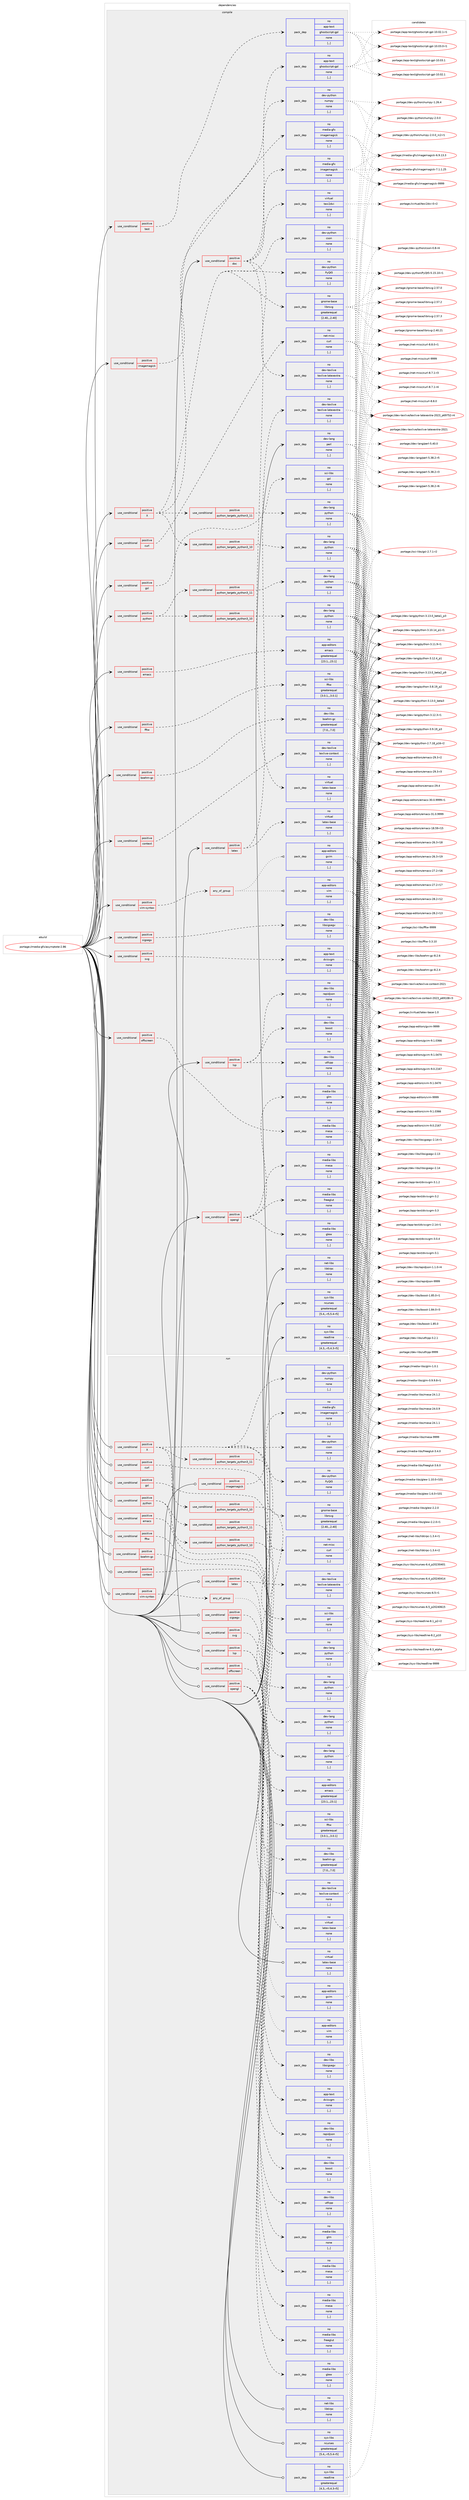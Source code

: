 digraph prolog {

# *************
# Graph options
# *************

newrank=true;
concentrate=true;
compound=true;
graph [rankdir=LR,fontname=Helvetica,fontsize=10,ranksep=1.5];#, ranksep=2.5, nodesep=0.2];
edge  [arrowhead=vee];
node  [fontname=Helvetica,fontsize=10];

# **********
# The ebuild
# **********

subgraph cluster_leftcol {
color=gray;
rank=same;
label=<<i>ebuild</i>>;
id [label="portage://media-gfx/asymptote-2.86", color=red, width=4, href="../media-gfx/asymptote-2.86.svg"];
}

# ****************
# The dependencies
# ****************

subgraph cluster_midcol {
color=gray;
label=<<i>dependencies</i>>;
subgraph cluster_compile {
fillcolor="#eeeeee";
style=filled;
label=<<i>compile</i>>;
subgraph cond69543 {
dependency277370 [label=<<TABLE BORDER="0" CELLBORDER="1" CELLSPACING="0" CELLPADDING="4"><TR><TD ROWSPAN="3" CELLPADDING="10">use_conditional</TD></TR><TR><TD>positive</TD></TR><TR><TD>X</TD></TR></TABLE>>, shape=none, color=red];
subgraph cond69544 {
dependency277371 [label=<<TABLE BORDER="0" CELLBORDER="1" CELLSPACING="0" CELLPADDING="4"><TR><TD ROWSPAN="3" CELLPADDING="10">use_conditional</TD></TR><TR><TD>positive</TD></TR><TR><TD>python_targets_python3_10</TD></TR></TABLE>>, shape=none, color=red];
subgraph pack205557 {
dependency277372 [label=<<TABLE BORDER="0" CELLBORDER="1" CELLSPACING="0" CELLPADDING="4" WIDTH="220"><TR><TD ROWSPAN="6" CELLPADDING="30">pack_dep</TD></TR><TR><TD WIDTH="110">no</TD></TR><TR><TD>dev-lang</TD></TR><TR><TD>python</TD></TR><TR><TD>none</TD></TR><TR><TD>[,,]</TD></TR></TABLE>>, shape=none, color=blue];
}
dependency277371:e -> dependency277372:w [weight=20,style="dashed",arrowhead="vee"];
}
dependency277370:e -> dependency277371:w [weight=20,style="dashed",arrowhead="vee"];
subgraph cond69545 {
dependency277373 [label=<<TABLE BORDER="0" CELLBORDER="1" CELLSPACING="0" CELLPADDING="4"><TR><TD ROWSPAN="3" CELLPADDING="10">use_conditional</TD></TR><TR><TD>positive</TD></TR><TR><TD>python_targets_python3_11</TD></TR></TABLE>>, shape=none, color=red];
subgraph pack205558 {
dependency277374 [label=<<TABLE BORDER="0" CELLBORDER="1" CELLSPACING="0" CELLPADDING="4" WIDTH="220"><TR><TD ROWSPAN="6" CELLPADDING="30">pack_dep</TD></TR><TR><TD WIDTH="110">no</TD></TR><TR><TD>dev-lang</TD></TR><TR><TD>python</TD></TR><TR><TD>none</TD></TR><TR><TD>[,,]</TD></TR></TABLE>>, shape=none, color=blue];
}
dependency277373:e -> dependency277374:w [weight=20,style="dashed",arrowhead="vee"];
}
dependency277370:e -> dependency277373:w [weight=20,style="dashed",arrowhead="vee"];
subgraph pack205559 {
dependency277375 [label=<<TABLE BORDER="0" CELLBORDER="1" CELLSPACING="0" CELLPADDING="4" WIDTH="220"><TR><TD ROWSPAN="6" CELLPADDING="30">pack_dep</TD></TR><TR><TD WIDTH="110">no</TD></TR><TR><TD>dev-python</TD></TR><TR><TD>PyQt5</TD></TR><TR><TD>none</TD></TR><TR><TD>[,,]</TD></TR></TABLE>>, shape=none, color=blue];
}
dependency277370:e -> dependency277375:w [weight=20,style="dashed",arrowhead="vee"];
subgraph pack205560 {
dependency277376 [label=<<TABLE BORDER="0" CELLBORDER="1" CELLSPACING="0" CELLPADDING="4" WIDTH="220"><TR><TD ROWSPAN="6" CELLPADDING="30">pack_dep</TD></TR><TR><TD WIDTH="110">no</TD></TR><TR><TD>dev-python</TD></TR><TR><TD>cson</TD></TR><TR><TD>none</TD></TR><TR><TD>[,,]</TD></TR></TABLE>>, shape=none, color=blue];
}
dependency277370:e -> dependency277376:w [weight=20,style="dashed",arrowhead="vee"];
subgraph pack205561 {
dependency277377 [label=<<TABLE BORDER="0" CELLBORDER="1" CELLSPACING="0" CELLPADDING="4" WIDTH="220"><TR><TD ROWSPAN="6" CELLPADDING="30">pack_dep</TD></TR><TR><TD WIDTH="110">no</TD></TR><TR><TD>dev-python</TD></TR><TR><TD>numpy</TD></TR><TR><TD>none</TD></TR><TR><TD>[,,]</TD></TR></TABLE>>, shape=none, color=blue];
}
dependency277370:e -> dependency277377:w [weight=20,style="dashed",arrowhead="vee"];
subgraph pack205562 {
dependency277378 [label=<<TABLE BORDER="0" CELLBORDER="1" CELLSPACING="0" CELLPADDING="4" WIDTH="220"><TR><TD ROWSPAN="6" CELLPADDING="30">pack_dep</TD></TR><TR><TD WIDTH="110">no</TD></TR><TR><TD>gnome-base</TD></TR><TR><TD>librsvg</TD></TR><TR><TD>greaterequal</TD></TR><TR><TD>[2.40,,,2.40]</TD></TR></TABLE>>, shape=none, color=blue];
}
dependency277370:e -> dependency277378:w [weight=20,style="dashed",arrowhead="vee"];
}
id:e -> dependency277370:w [weight=20,style="solid",arrowhead="vee"];
subgraph cond69546 {
dependency277379 [label=<<TABLE BORDER="0" CELLBORDER="1" CELLSPACING="0" CELLPADDING="4"><TR><TD ROWSPAN="3" CELLPADDING="10">use_conditional</TD></TR><TR><TD>positive</TD></TR><TR><TD>boehm-gc</TD></TR></TABLE>>, shape=none, color=red];
subgraph pack205563 {
dependency277380 [label=<<TABLE BORDER="0" CELLBORDER="1" CELLSPACING="0" CELLPADDING="4" WIDTH="220"><TR><TD ROWSPAN="6" CELLPADDING="30">pack_dep</TD></TR><TR><TD WIDTH="110">no</TD></TR><TR><TD>dev-libs</TD></TR><TR><TD>boehm-gc</TD></TR><TR><TD>greaterequal</TD></TR><TR><TD>[7.0,,,7.0]</TD></TR></TABLE>>, shape=none, color=blue];
}
dependency277379:e -> dependency277380:w [weight=20,style="dashed",arrowhead="vee"];
}
id:e -> dependency277379:w [weight=20,style="solid",arrowhead="vee"];
subgraph cond69547 {
dependency277381 [label=<<TABLE BORDER="0" CELLBORDER="1" CELLSPACING="0" CELLPADDING="4"><TR><TD ROWSPAN="3" CELLPADDING="10">use_conditional</TD></TR><TR><TD>positive</TD></TR><TR><TD>context</TD></TR></TABLE>>, shape=none, color=red];
subgraph pack205564 {
dependency277382 [label=<<TABLE BORDER="0" CELLBORDER="1" CELLSPACING="0" CELLPADDING="4" WIDTH="220"><TR><TD ROWSPAN="6" CELLPADDING="30">pack_dep</TD></TR><TR><TD WIDTH="110">no</TD></TR><TR><TD>dev-texlive</TD></TR><TR><TD>texlive-context</TD></TR><TR><TD>none</TD></TR><TR><TD>[,,]</TD></TR></TABLE>>, shape=none, color=blue];
}
dependency277381:e -> dependency277382:w [weight=20,style="dashed",arrowhead="vee"];
}
id:e -> dependency277381:w [weight=20,style="solid",arrowhead="vee"];
subgraph cond69548 {
dependency277383 [label=<<TABLE BORDER="0" CELLBORDER="1" CELLSPACING="0" CELLPADDING="4"><TR><TD ROWSPAN="3" CELLPADDING="10">use_conditional</TD></TR><TR><TD>positive</TD></TR><TR><TD>curl</TD></TR></TABLE>>, shape=none, color=red];
subgraph pack205565 {
dependency277384 [label=<<TABLE BORDER="0" CELLBORDER="1" CELLSPACING="0" CELLPADDING="4" WIDTH="220"><TR><TD ROWSPAN="6" CELLPADDING="30">pack_dep</TD></TR><TR><TD WIDTH="110">no</TD></TR><TR><TD>net-misc</TD></TR><TR><TD>curl</TD></TR><TR><TD>none</TD></TR><TR><TD>[,,]</TD></TR></TABLE>>, shape=none, color=blue];
}
dependency277383:e -> dependency277384:w [weight=20,style="dashed",arrowhead="vee"];
}
id:e -> dependency277383:w [weight=20,style="solid",arrowhead="vee"];
subgraph cond69549 {
dependency277385 [label=<<TABLE BORDER="0" CELLBORDER="1" CELLSPACING="0" CELLPADDING="4"><TR><TD ROWSPAN="3" CELLPADDING="10">use_conditional</TD></TR><TR><TD>positive</TD></TR><TR><TD>doc</TD></TR></TABLE>>, shape=none, color=red];
subgraph pack205566 {
dependency277386 [label=<<TABLE BORDER="0" CELLBORDER="1" CELLSPACING="0" CELLPADDING="4" WIDTH="220"><TR><TD ROWSPAN="6" CELLPADDING="30">pack_dep</TD></TR><TR><TD WIDTH="110">no</TD></TR><TR><TD>media-gfx</TD></TR><TR><TD>imagemagick</TD></TR><TR><TD>none</TD></TR><TR><TD>[,,]</TD></TR></TABLE>>, shape=none, color=blue];
}
dependency277385:e -> dependency277386:w [weight=20,style="dashed",arrowhead="vee"];
subgraph pack205567 {
dependency277387 [label=<<TABLE BORDER="0" CELLBORDER="1" CELLSPACING="0" CELLPADDING="4" WIDTH="220"><TR><TD ROWSPAN="6" CELLPADDING="30">pack_dep</TD></TR><TR><TD WIDTH="110">no</TD></TR><TR><TD>virtual</TD></TR><TR><TD>texi2dvi</TD></TR><TR><TD>none</TD></TR><TR><TD>[,,]</TD></TR></TABLE>>, shape=none, color=blue];
}
dependency277385:e -> dependency277387:w [weight=20,style="dashed",arrowhead="vee"];
subgraph pack205568 {
dependency277388 [label=<<TABLE BORDER="0" CELLBORDER="1" CELLSPACING="0" CELLPADDING="4" WIDTH="220"><TR><TD ROWSPAN="6" CELLPADDING="30">pack_dep</TD></TR><TR><TD WIDTH="110">no</TD></TR><TR><TD>virtual</TD></TR><TR><TD>latex-base</TD></TR><TR><TD>none</TD></TR><TR><TD>[,,]</TD></TR></TABLE>>, shape=none, color=blue];
}
dependency277385:e -> dependency277388:w [weight=20,style="dashed",arrowhead="vee"];
subgraph pack205569 {
dependency277389 [label=<<TABLE BORDER="0" CELLBORDER="1" CELLSPACING="0" CELLPADDING="4" WIDTH="220"><TR><TD ROWSPAN="6" CELLPADDING="30">pack_dep</TD></TR><TR><TD WIDTH="110">no</TD></TR><TR><TD>dev-texlive</TD></TR><TR><TD>texlive-latexextra</TD></TR><TR><TD>none</TD></TR><TR><TD>[,,]</TD></TR></TABLE>>, shape=none, color=blue];
}
dependency277385:e -> dependency277389:w [weight=20,style="dashed",arrowhead="vee"];
subgraph pack205570 {
dependency277390 [label=<<TABLE BORDER="0" CELLBORDER="1" CELLSPACING="0" CELLPADDING="4" WIDTH="220"><TR><TD ROWSPAN="6" CELLPADDING="30">pack_dep</TD></TR><TR><TD WIDTH="110">no</TD></TR><TR><TD>app-text</TD></TR><TR><TD>ghostscript-gpl</TD></TR><TR><TD>none</TD></TR><TR><TD>[,,]</TD></TR></TABLE>>, shape=none, color=blue];
}
dependency277385:e -> dependency277390:w [weight=20,style="dashed",arrowhead="vee"];
}
id:e -> dependency277385:w [weight=20,style="solid",arrowhead="vee"];
subgraph cond69550 {
dependency277391 [label=<<TABLE BORDER="0" CELLBORDER="1" CELLSPACING="0" CELLPADDING="4"><TR><TD ROWSPAN="3" CELLPADDING="10">use_conditional</TD></TR><TR><TD>positive</TD></TR><TR><TD>emacs</TD></TR></TABLE>>, shape=none, color=red];
subgraph pack205571 {
dependency277392 [label=<<TABLE BORDER="0" CELLBORDER="1" CELLSPACING="0" CELLPADDING="4" WIDTH="220"><TR><TD ROWSPAN="6" CELLPADDING="30">pack_dep</TD></TR><TR><TD WIDTH="110">no</TD></TR><TR><TD>app-editors</TD></TR><TR><TD>emacs</TD></TR><TR><TD>greaterequal</TD></TR><TR><TD>[23.1,,,23.1]</TD></TR></TABLE>>, shape=none, color=blue];
}
dependency277391:e -> dependency277392:w [weight=20,style="dashed",arrowhead="vee"];
}
id:e -> dependency277391:w [weight=20,style="solid",arrowhead="vee"];
subgraph cond69551 {
dependency277393 [label=<<TABLE BORDER="0" CELLBORDER="1" CELLSPACING="0" CELLPADDING="4"><TR><TD ROWSPAN="3" CELLPADDING="10">use_conditional</TD></TR><TR><TD>positive</TD></TR><TR><TD>fftw</TD></TR></TABLE>>, shape=none, color=red];
subgraph pack205572 {
dependency277394 [label=<<TABLE BORDER="0" CELLBORDER="1" CELLSPACING="0" CELLPADDING="4" WIDTH="220"><TR><TD ROWSPAN="6" CELLPADDING="30">pack_dep</TD></TR><TR><TD WIDTH="110">no</TD></TR><TR><TD>sci-libs</TD></TR><TR><TD>fftw</TD></TR><TR><TD>greaterequal</TD></TR><TR><TD>[3.0.1,,,3.0.1]</TD></TR></TABLE>>, shape=none, color=blue];
}
dependency277393:e -> dependency277394:w [weight=20,style="dashed",arrowhead="vee"];
}
id:e -> dependency277393:w [weight=20,style="solid",arrowhead="vee"];
subgraph cond69552 {
dependency277395 [label=<<TABLE BORDER="0" CELLBORDER="1" CELLSPACING="0" CELLPADDING="4"><TR><TD ROWSPAN="3" CELLPADDING="10">use_conditional</TD></TR><TR><TD>positive</TD></TR><TR><TD>gsl</TD></TR></TABLE>>, shape=none, color=red];
subgraph pack205573 {
dependency277396 [label=<<TABLE BORDER="0" CELLBORDER="1" CELLSPACING="0" CELLPADDING="4" WIDTH="220"><TR><TD ROWSPAN="6" CELLPADDING="30">pack_dep</TD></TR><TR><TD WIDTH="110">no</TD></TR><TR><TD>sci-libs</TD></TR><TR><TD>gsl</TD></TR><TR><TD>none</TD></TR><TR><TD>[,,]</TD></TR></TABLE>>, shape=none, color=blue];
}
dependency277395:e -> dependency277396:w [weight=20,style="dashed",arrowhead="vee"];
}
id:e -> dependency277395:w [weight=20,style="solid",arrowhead="vee"];
subgraph cond69553 {
dependency277397 [label=<<TABLE BORDER="0" CELLBORDER="1" CELLSPACING="0" CELLPADDING="4"><TR><TD ROWSPAN="3" CELLPADDING="10">use_conditional</TD></TR><TR><TD>positive</TD></TR><TR><TD>imagemagick</TD></TR></TABLE>>, shape=none, color=red];
subgraph pack205574 {
dependency277398 [label=<<TABLE BORDER="0" CELLBORDER="1" CELLSPACING="0" CELLPADDING="4" WIDTH="220"><TR><TD ROWSPAN="6" CELLPADDING="30">pack_dep</TD></TR><TR><TD WIDTH="110">no</TD></TR><TR><TD>media-gfx</TD></TR><TR><TD>imagemagick</TD></TR><TR><TD>none</TD></TR><TR><TD>[,,]</TD></TR></TABLE>>, shape=none, color=blue];
}
dependency277397:e -> dependency277398:w [weight=20,style="dashed",arrowhead="vee"];
}
id:e -> dependency277397:w [weight=20,style="solid",arrowhead="vee"];
subgraph cond69554 {
dependency277399 [label=<<TABLE BORDER="0" CELLBORDER="1" CELLSPACING="0" CELLPADDING="4"><TR><TD ROWSPAN="3" CELLPADDING="10">use_conditional</TD></TR><TR><TD>positive</TD></TR><TR><TD>latex</TD></TR></TABLE>>, shape=none, color=red];
subgraph pack205575 {
dependency277400 [label=<<TABLE BORDER="0" CELLBORDER="1" CELLSPACING="0" CELLPADDING="4" WIDTH="220"><TR><TD ROWSPAN="6" CELLPADDING="30">pack_dep</TD></TR><TR><TD WIDTH="110">no</TD></TR><TR><TD>virtual</TD></TR><TR><TD>latex-base</TD></TR><TR><TD>none</TD></TR><TR><TD>[,,]</TD></TR></TABLE>>, shape=none, color=blue];
}
dependency277399:e -> dependency277400:w [weight=20,style="dashed",arrowhead="vee"];
subgraph pack205576 {
dependency277401 [label=<<TABLE BORDER="0" CELLBORDER="1" CELLSPACING="0" CELLPADDING="4" WIDTH="220"><TR><TD ROWSPAN="6" CELLPADDING="30">pack_dep</TD></TR><TR><TD WIDTH="110">no</TD></TR><TR><TD>dev-texlive</TD></TR><TR><TD>texlive-latexextra</TD></TR><TR><TD>none</TD></TR><TR><TD>[,,]</TD></TR></TABLE>>, shape=none, color=blue];
}
dependency277399:e -> dependency277401:w [weight=20,style="dashed",arrowhead="vee"];
}
id:e -> dependency277399:w [weight=20,style="solid",arrowhead="vee"];
subgraph cond69555 {
dependency277402 [label=<<TABLE BORDER="0" CELLBORDER="1" CELLSPACING="0" CELLPADDING="4"><TR><TD ROWSPAN="3" CELLPADDING="10">use_conditional</TD></TR><TR><TD>positive</TD></TR><TR><TD>lsp</TD></TR></TABLE>>, shape=none, color=red];
subgraph pack205577 {
dependency277403 [label=<<TABLE BORDER="0" CELLBORDER="1" CELLSPACING="0" CELLPADDING="4" WIDTH="220"><TR><TD ROWSPAN="6" CELLPADDING="30">pack_dep</TD></TR><TR><TD WIDTH="110">no</TD></TR><TR><TD>dev-libs</TD></TR><TR><TD>boost</TD></TR><TR><TD>none</TD></TR><TR><TD>[,,]</TD></TR></TABLE>>, shape=none, color=blue];
}
dependency277402:e -> dependency277403:w [weight=20,style="dashed",arrowhead="vee"];
subgraph pack205578 {
dependency277404 [label=<<TABLE BORDER="0" CELLBORDER="1" CELLSPACING="0" CELLPADDING="4" WIDTH="220"><TR><TD ROWSPAN="6" CELLPADDING="30">pack_dep</TD></TR><TR><TD WIDTH="110">no</TD></TR><TR><TD>dev-libs</TD></TR><TR><TD>rapidjson</TD></TR><TR><TD>none</TD></TR><TR><TD>[,,]</TD></TR></TABLE>>, shape=none, color=blue];
}
dependency277402:e -> dependency277404:w [weight=20,style="dashed",arrowhead="vee"];
subgraph pack205579 {
dependency277405 [label=<<TABLE BORDER="0" CELLBORDER="1" CELLSPACING="0" CELLPADDING="4" WIDTH="220"><TR><TD ROWSPAN="6" CELLPADDING="30">pack_dep</TD></TR><TR><TD WIDTH="110">no</TD></TR><TR><TD>dev-libs</TD></TR><TR><TD>utfcpp</TD></TR><TR><TD>none</TD></TR><TR><TD>[,,]</TD></TR></TABLE>>, shape=none, color=blue];
}
dependency277402:e -> dependency277405:w [weight=20,style="dashed",arrowhead="vee"];
}
id:e -> dependency277402:w [weight=20,style="solid",arrowhead="vee"];
subgraph cond69556 {
dependency277406 [label=<<TABLE BORDER="0" CELLBORDER="1" CELLSPACING="0" CELLPADDING="4"><TR><TD ROWSPAN="3" CELLPADDING="10">use_conditional</TD></TR><TR><TD>positive</TD></TR><TR><TD>offscreen</TD></TR></TABLE>>, shape=none, color=red];
subgraph pack205580 {
dependency277407 [label=<<TABLE BORDER="0" CELLBORDER="1" CELLSPACING="0" CELLPADDING="4" WIDTH="220"><TR><TD ROWSPAN="6" CELLPADDING="30">pack_dep</TD></TR><TR><TD WIDTH="110">no</TD></TR><TR><TD>media-libs</TD></TR><TR><TD>mesa</TD></TR><TR><TD>none</TD></TR><TR><TD>[,,]</TD></TR></TABLE>>, shape=none, color=blue];
}
dependency277406:e -> dependency277407:w [weight=20,style="dashed",arrowhead="vee"];
}
id:e -> dependency277406:w [weight=20,style="solid",arrowhead="vee"];
subgraph cond69557 {
dependency277408 [label=<<TABLE BORDER="0" CELLBORDER="1" CELLSPACING="0" CELLPADDING="4"><TR><TD ROWSPAN="3" CELLPADDING="10">use_conditional</TD></TR><TR><TD>positive</TD></TR><TR><TD>opengl</TD></TR></TABLE>>, shape=none, color=red];
subgraph pack205581 {
dependency277409 [label=<<TABLE BORDER="0" CELLBORDER="1" CELLSPACING="0" CELLPADDING="4" WIDTH="220"><TR><TD ROWSPAN="6" CELLPADDING="30">pack_dep</TD></TR><TR><TD WIDTH="110">no</TD></TR><TR><TD>media-libs</TD></TR><TR><TD>mesa</TD></TR><TR><TD>none</TD></TR><TR><TD>[,,]</TD></TR></TABLE>>, shape=none, color=blue];
}
dependency277408:e -> dependency277409:w [weight=20,style="dashed",arrowhead="vee"];
subgraph pack205582 {
dependency277410 [label=<<TABLE BORDER="0" CELLBORDER="1" CELLSPACING="0" CELLPADDING="4" WIDTH="220"><TR><TD ROWSPAN="6" CELLPADDING="30">pack_dep</TD></TR><TR><TD WIDTH="110">no</TD></TR><TR><TD>media-libs</TD></TR><TR><TD>freeglut</TD></TR><TR><TD>none</TD></TR><TR><TD>[,,]</TD></TR></TABLE>>, shape=none, color=blue];
}
dependency277408:e -> dependency277410:w [weight=20,style="dashed",arrowhead="vee"];
subgraph pack205583 {
dependency277411 [label=<<TABLE BORDER="0" CELLBORDER="1" CELLSPACING="0" CELLPADDING="4" WIDTH="220"><TR><TD ROWSPAN="6" CELLPADDING="30">pack_dep</TD></TR><TR><TD WIDTH="110">no</TD></TR><TR><TD>media-libs</TD></TR><TR><TD>glew</TD></TR><TR><TD>none</TD></TR><TR><TD>[,,]</TD></TR></TABLE>>, shape=none, color=blue];
}
dependency277408:e -> dependency277411:w [weight=20,style="dashed",arrowhead="vee"];
subgraph pack205584 {
dependency277412 [label=<<TABLE BORDER="0" CELLBORDER="1" CELLSPACING="0" CELLPADDING="4" WIDTH="220"><TR><TD ROWSPAN="6" CELLPADDING="30">pack_dep</TD></TR><TR><TD WIDTH="110">no</TD></TR><TR><TD>media-libs</TD></TR><TR><TD>glm</TD></TR><TR><TD>none</TD></TR><TR><TD>[,,]</TD></TR></TABLE>>, shape=none, color=blue];
}
dependency277408:e -> dependency277412:w [weight=20,style="dashed",arrowhead="vee"];
}
id:e -> dependency277408:w [weight=20,style="solid",arrowhead="vee"];
subgraph cond69558 {
dependency277413 [label=<<TABLE BORDER="0" CELLBORDER="1" CELLSPACING="0" CELLPADDING="4"><TR><TD ROWSPAN="3" CELLPADDING="10">use_conditional</TD></TR><TR><TD>positive</TD></TR><TR><TD>python</TD></TR></TABLE>>, shape=none, color=red];
subgraph cond69559 {
dependency277414 [label=<<TABLE BORDER="0" CELLBORDER="1" CELLSPACING="0" CELLPADDING="4"><TR><TD ROWSPAN="3" CELLPADDING="10">use_conditional</TD></TR><TR><TD>positive</TD></TR><TR><TD>python_targets_python3_10</TD></TR></TABLE>>, shape=none, color=red];
subgraph pack205585 {
dependency277415 [label=<<TABLE BORDER="0" CELLBORDER="1" CELLSPACING="0" CELLPADDING="4" WIDTH="220"><TR><TD ROWSPAN="6" CELLPADDING="30">pack_dep</TD></TR><TR><TD WIDTH="110">no</TD></TR><TR><TD>dev-lang</TD></TR><TR><TD>python</TD></TR><TR><TD>none</TD></TR><TR><TD>[,,]</TD></TR></TABLE>>, shape=none, color=blue];
}
dependency277414:e -> dependency277415:w [weight=20,style="dashed",arrowhead="vee"];
}
dependency277413:e -> dependency277414:w [weight=20,style="dashed",arrowhead="vee"];
subgraph cond69560 {
dependency277416 [label=<<TABLE BORDER="0" CELLBORDER="1" CELLSPACING="0" CELLPADDING="4"><TR><TD ROWSPAN="3" CELLPADDING="10">use_conditional</TD></TR><TR><TD>positive</TD></TR><TR><TD>python_targets_python3_11</TD></TR></TABLE>>, shape=none, color=red];
subgraph pack205586 {
dependency277417 [label=<<TABLE BORDER="0" CELLBORDER="1" CELLSPACING="0" CELLPADDING="4" WIDTH="220"><TR><TD ROWSPAN="6" CELLPADDING="30">pack_dep</TD></TR><TR><TD WIDTH="110">no</TD></TR><TR><TD>dev-lang</TD></TR><TR><TD>python</TD></TR><TR><TD>none</TD></TR><TR><TD>[,,]</TD></TR></TABLE>>, shape=none, color=blue];
}
dependency277416:e -> dependency277417:w [weight=20,style="dashed",arrowhead="vee"];
}
dependency277413:e -> dependency277416:w [weight=20,style="dashed",arrowhead="vee"];
}
id:e -> dependency277413:w [weight=20,style="solid",arrowhead="vee"];
subgraph cond69561 {
dependency277418 [label=<<TABLE BORDER="0" CELLBORDER="1" CELLSPACING="0" CELLPADDING="4"><TR><TD ROWSPAN="3" CELLPADDING="10">use_conditional</TD></TR><TR><TD>positive</TD></TR><TR><TD>sigsegv</TD></TR></TABLE>>, shape=none, color=red];
subgraph pack205587 {
dependency277419 [label=<<TABLE BORDER="0" CELLBORDER="1" CELLSPACING="0" CELLPADDING="4" WIDTH="220"><TR><TD ROWSPAN="6" CELLPADDING="30">pack_dep</TD></TR><TR><TD WIDTH="110">no</TD></TR><TR><TD>dev-libs</TD></TR><TR><TD>libsigsegv</TD></TR><TR><TD>none</TD></TR><TR><TD>[,,]</TD></TR></TABLE>>, shape=none, color=blue];
}
dependency277418:e -> dependency277419:w [weight=20,style="dashed",arrowhead="vee"];
}
id:e -> dependency277418:w [weight=20,style="solid",arrowhead="vee"];
subgraph cond69562 {
dependency277420 [label=<<TABLE BORDER="0" CELLBORDER="1" CELLSPACING="0" CELLPADDING="4"><TR><TD ROWSPAN="3" CELLPADDING="10">use_conditional</TD></TR><TR><TD>positive</TD></TR><TR><TD>svg</TD></TR></TABLE>>, shape=none, color=red];
subgraph pack205588 {
dependency277421 [label=<<TABLE BORDER="0" CELLBORDER="1" CELLSPACING="0" CELLPADDING="4" WIDTH="220"><TR><TD ROWSPAN="6" CELLPADDING="30">pack_dep</TD></TR><TR><TD WIDTH="110">no</TD></TR><TR><TD>app-text</TD></TR><TR><TD>dvisvgm</TD></TR><TR><TD>none</TD></TR><TR><TD>[,,]</TD></TR></TABLE>>, shape=none, color=blue];
}
dependency277420:e -> dependency277421:w [weight=20,style="dashed",arrowhead="vee"];
}
id:e -> dependency277420:w [weight=20,style="solid",arrowhead="vee"];
subgraph cond69563 {
dependency277422 [label=<<TABLE BORDER="0" CELLBORDER="1" CELLSPACING="0" CELLPADDING="4"><TR><TD ROWSPAN="3" CELLPADDING="10">use_conditional</TD></TR><TR><TD>positive</TD></TR><TR><TD>test</TD></TR></TABLE>>, shape=none, color=red];
subgraph pack205589 {
dependency277423 [label=<<TABLE BORDER="0" CELLBORDER="1" CELLSPACING="0" CELLPADDING="4" WIDTH="220"><TR><TD ROWSPAN="6" CELLPADDING="30">pack_dep</TD></TR><TR><TD WIDTH="110">no</TD></TR><TR><TD>app-text</TD></TR><TR><TD>ghostscript-gpl</TD></TR><TR><TD>none</TD></TR><TR><TD>[,,]</TD></TR></TABLE>>, shape=none, color=blue];
}
dependency277422:e -> dependency277423:w [weight=20,style="dashed",arrowhead="vee"];
}
id:e -> dependency277422:w [weight=20,style="solid",arrowhead="vee"];
subgraph cond69564 {
dependency277424 [label=<<TABLE BORDER="0" CELLBORDER="1" CELLSPACING="0" CELLPADDING="4"><TR><TD ROWSPAN="3" CELLPADDING="10">use_conditional</TD></TR><TR><TD>positive</TD></TR><TR><TD>vim-syntax</TD></TR></TABLE>>, shape=none, color=red];
subgraph any2117 {
dependency277425 [label=<<TABLE BORDER="0" CELLBORDER="1" CELLSPACING="0" CELLPADDING="4"><TR><TD CELLPADDING="10">any_of_group</TD></TR></TABLE>>, shape=none, color=red];subgraph pack205590 {
dependency277426 [label=<<TABLE BORDER="0" CELLBORDER="1" CELLSPACING="0" CELLPADDING="4" WIDTH="220"><TR><TD ROWSPAN="6" CELLPADDING="30">pack_dep</TD></TR><TR><TD WIDTH="110">no</TD></TR><TR><TD>app-editors</TD></TR><TR><TD>vim</TD></TR><TR><TD>none</TD></TR><TR><TD>[,,]</TD></TR></TABLE>>, shape=none, color=blue];
}
dependency277425:e -> dependency277426:w [weight=20,style="dotted",arrowhead="oinv"];
subgraph pack205591 {
dependency277427 [label=<<TABLE BORDER="0" CELLBORDER="1" CELLSPACING="0" CELLPADDING="4" WIDTH="220"><TR><TD ROWSPAN="6" CELLPADDING="30">pack_dep</TD></TR><TR><TD WIDTH="110">no</TD></TR><TR><TD>app-editors</TD></TR><TR><TD>gvim</TD></TR><TR><TD>none</TD></TR><TR><TD>[,,]</TD></TR></TABLE>>, shape=none, color=blue];
}
dependency277425:e -> dependency277427:w [weight=20,style="dotted",arrowhead="oinv"];
}
dependency277424:e -> dependency277425:w [weight=20,style="dashed",arrowhead="vee"];
}
id:e -> dependency277424:w [weight=20,style="solid",arrowhead="vee"];
subgraph pack205592 {
dependency277428 [label=<<TABLE BORDER="0" CELLBORDER="1" CELLSPACING="0" CELLPADDING="4" WIDTH="220"><TR><TD ROWSPAN="6" CELLPADDING="30">pack_dep</TD></TR><TR><TD WIDTH="110">no</TD></TR><TR><TD>dev-lang</TD></TR><TR><TD>perl</TD></TR><TR><TD>none</TD></TR><TR><TD>[,,]</TD></TR></TABLE>>, shape=none, color=blue];
}
id:e -> dependency277428:w [weight=20,style="solid",arrowhead="vee"];
subgraph pack205593 {
dependency277429 [label=<<TABLE BORDER="0" CELLBORDER="1" CELLSPACING="0" CELLPADDING="4" WIDTH="220"><TR><TD ROWSPAN="6" CELLPADDING="30">pack_dep</TD></TR><TR><TD WIDTH="110">no</TD></TR><TR><TD>net-libs</TD></TR><TR><TD>libtirpc</TD></TR><TR><TD>none</TD></TR><TR><TD>[,,]</TD></TR></TABLE>>, shape=none, color=blue];
}
id:e -> dependency277429:w [weight=20,style="solid",arrowhead="vee"];
subgraph pack205594 {
dependency277430 [label=<<TABLE BORDER="0" CELLBORDER="1" CELLSPACING="0" CELLPADDING="4" WIDTH="220"><TR><TD ROWSPAN="6" CELLPADDING="30">pack_dep</TD></TR><TR><TD WIDTH="110">no</TD></TR><TR><TD>sys-libs</TD></TR><TR><TD>ncurses</TD></TR><TR><TD>greaterequal</TD></TR><TR><TD>[5.4,,-r5,5.4-r5]</TD></TR></TABLE>>, shape=none, color=blue];
}
id:e -> dependency277430:w [weight=20,style="solid",arrowhead="vee"];
subgraph pack205595 {
dependency277431 [label=<<TABLE BORDER="0" CELLBORDER="1" CELLSPACING="0" CELLPADDING="4" WIDTH="220"><TR><TD ROWSPAN="6" CELLPADDING="30">pack_dep</TD></TR><TR><TD WIDTH="110">no</TD></TR><TR><TD>sys-libs</TD></TR><TR><TD>readline</TD></TR><TR><TD>greaterequal</TD></TR><TR><TD>[4.3,,-r5,4.3-r5]</TD></TR></TABLE>>, shape=none, color=blue];
}
id:e -> dependency277431:w [weight=20,style="solid",arrowhead="vee"];
}
subgraph cluster_compileandrun {
fillcolor="#eeeeee";
style=filled;
label=<<i>compile and run</i>>;
}
subgraph cluster_run {
fillcolor="#eeeeee";
style=filled;
label=<<i>run</i>>;
subgraph cond69565 {
dependency277432 [label=<<TABLE BORDER="0" CELLBORDER="1" CELLSPACING="0" CELLPADDING="4"><TR><TD ROWSPAN="3" CELLPADDING="10">use_conditional</TD></TR><TR><TD>positive</TD></TR><TR><TD>X</TD></TR></TABLE>>, shape=none, color=red];
subgraph cond69566 {
dependency277433 [label=<<TABLE BORDER="0" CELLBORDER="1" CELLSPACING="0" CELLPADDING="4"><TR><TD ROWSPAN="3" CELLPADDING="10">use_conditional</TD></TR><TR><TD>positive</TD></TR><TR><TD>python_targets_python3_10</TD></TR></TABLE>>, shape=none, color=red];
subgraph pack205596 {
dependency277434 [label=<<TABLE BORDER="0" CELLBORDER="1" CELLSPACING="0" CELLPADDING="4" WIDTH="220"><TR><TD ROWSPAN="6" CELLPADDING="30">pack_dep</TD></TR><TR><TD WIDTH="110">no</TD></TR><TR><TD>dev-lang</TD></TR><TR><TD>python</TD></TR><TR><TD>none</TD></TR><TR><TD>[,,]</TD></TR></TABLE>>, shape=none, color=blue];
}
dependency277433:e -> dependency277434:w [weight=20,style="dashed",arrowhead="vee"];
}
dependency277432:e -> dependency277433:w [weight=20,style="dashed",arrowhead="vee"];
subgraph cond69567 {
dependency277435 [label=<<TABLE BORDER="0" CELLBORDER="1" CELLSPACING="0" CELLPADDING="4"><TR><TD ROWSPAN="3" CELLPADDING="10">use_conditional</TD></TR><TR><TD>positive</TD></TR><TR><TD>python_targets_python3_11</TD></TR></TABLE>>, shape=none, color=red];
subgraph pack205597 {
dependency277436 [label=<<TABLE BORDER="0" CELLBORDER="1" CELLSPACING="0" CELLPADDING="4" WIDTH="220"><TR><TD ROWSPAN="6" CELLPADDING="30">pack_dep</TD></TR><TR><TD WIDTH="110">no</TD></TR><TR><TD>dev-lang</TD></TR><TR><TD>python</TD></TR><TR><TD>none</TD></TR><TR><TD>[,,]</TD></TR></TABLE>>, shape=none, color=blue];
}
dependency277435:e -> dependency277436:w [weight=20,style="dashed",arrowhead="vee"];
}
dependency277432:e -> dependency277435:w [weight=20,style="dashed",arrowhead="vee"];
subgraph pack205598 {
dependency277437 [label=<<TABLE BORDER="0" CELLBORDER="1" CELLSPACING="0" CELLPADDING="4" WIDTH="220"><TR><TD ROWSPAN="6" CELLPADDING="30">pack_dep</TD></TR><TR><TD WIDTH="110">no</TD></TR><TR><TD>dev-python</TD></TR><TR><TD>PyQt5</TD></TR><TR><TD>none</TD></TR><TR><TD>[,,]</TD></TR></TABLE>>, shape=none, color=blue];
}
dependency277432:e -> dependency277437:w [weight=20,style="dashed",arrowhead="vee"];
subgraph pack205599 {
dependency277438 [label=<<TABLE BORDER="0" CELLBORDER="1" CELLSPACING="0" CELLPADDING="4" WIDTH="220"><TR><TD ROWSPAN="6" CELLPADDING="30">pack_dep</TD></TR><TR><TD WIDTH="110">no</TD></TR><TR><TD>dev-python</TD></TR><TR><TD>cson</TD></TR><TR><TD>none</TD></TR><TR><TD>[,,]</TD></TR></TABLE>>, shape=none, color=blue];
}
dependency277432:e -> dependency277438:w [weight=20,style="dashed",arrowhead="vee"];
subgraph pack205600 {
dependency277439 [label=<<TABLE BORDER="0" CELLBORDER="1" CELLSPACING="0" CELLPADDING="4" WIDTH="220"><TR><TD ROWSPAN="6" CELLPADDING="30">pack_dep</TD></TR><TR><TD WIDTH="110">no</TD></TR><TR><TD>dev-python</TD></TR><TR><TD>numpy</TD></TR><TR><TD>none</TD></TR><TR><TD>[,,]</TD></TR></TABLE>>, shape=none, color=blue];
}
dependency277432:e -> dependency277439:w [weight=20,style="dashed",arrowhead="vee"];
subgraph pack205601 {
dependency277440 [label=<<TABLE BORDER="0" CELLBORDER="1" CELLSPACING="0" CELLPADDING="4" WIDTH="220"><TR><TD ROWSPAN="6" CELLPADDING="30">pack_dep</TD></TR><TR><TD WIDTH="110">no</TD></TR><TR><TD>gnome-base</TD></TR><TR><TD>librsvg</TD></TR><TR><TD>greaterequal</TD></TR><TR><TD>[2.40,,,2.40]</TD></TR></TABLE>>, shape=none, color=blue];
}
dependency277432:e -> dependency277440:w [weight=20,style="dashed",arrowhead="vee"];
}
id:e -> dependency277432:w [weight=20,style="solid",arrowhead="odot"];
subgraph cond69568 {
dependency277441 [label=<<TABLE BORDER="0" CELLBORDER="1" CELLSPACING="0" CELLPADDING="4"><TR><TD ROWSPAN="3" CELLPADDING="10">use_conditional</TD></TR><TR><TD>positive</TD></TR><TR><TD>boehm-gc</TD></TR></TABLE>>, shape=none, color=red];
subgraph pack205602 {
dependency277442 [label=<<TABLE BORDER="0" CELLBORDER="1" CELLSPACING="0" CELLPADDING="4" WIDTH="220"><TR><TD ROWSPAN="6" CELLPADDING="30">pack_dep</TD></TR><TR><TD WIDTH="110">no</TD></TR><TR><TD>dev-libs</TD></TR><TR><TD>boehm-gc</TD></TR><TR><TD>greaterequal</TD></TR><TR><TD>[7.0,,,7.0]</TD></TR></TABLE>>, shape=none, color=blue];
}
dependency277441:e -> dependency277442:w [weight=20,style="dashed",arrowhead="vee"];
}
id:e -> dependency277441:w [weight=20,style="solid",arrowhead="odot"];
subgraph cond69569 {
dependency277443 [label=<<TABLE BORDER="0" CELLBORDER="1" CELLSPACING="0" CELLPADDING="4"><TR><TD ROWSPAN="3" CELLPADDING="10">use_conditional</TD></TR><TR><TD>positive</TD></TR><TR><TD>context</TD></TR></TABLE>>, shape=none, color=red];
subgraph pack205603 {
dependency277444 [label=<<TABLE BORDER="0" CELLBORDER="1" CELLSPACING="0" CELLPADDING="4" WIDTH="220"><TR><TD ROWSPAN="6" CELLPADDING="30">pack_dep</TD></TR><TR><TD WIDTH="110">no</TD></TR><TR><TD>dev-texlive</TD></TR><TR><TD>texlive-context</TD></TR><TR><TD>none</TD></TR><TR><TD>[,,]</TD></TR></TABLE>>, shape=none, color=blue];
}
dependency277443:e -> dependency277444:w [weight=20,style="dashed",arrowhead="vee"];
}
id:e -> dependency277443:w [weight=20,style="solid",arrowhead="odot"];
subgraph cond69570 {
dependency277445 [label=<<TABLE BORDER="0" CELLBORDER="1" CELLSPACING="0" CELLPADDING="4"><TR><TD ROWSPAN="3" CELLPADDING="10">use_conditional</TD></TR><TR><TD>positive</TD></TR><TR><TD>curl</TD></TR></TABLE>>, shape=none, color=red];
subgraph pack205604 {
dependency277446 [label=<<TABLE BORDER="0" CELLBORDER="1" CELLSPACING="0" CELLPADDING="4" WIDTH="220"><TR><TD ROWSPAN="6" CELLPADDING="30">pack_dep</TD></TR><TR><TD WIDTH="110">no</TD></TR><TR><TD>net-misc</TD></TR><TR><TD>curl</TD></TR><TR><TD>none</TD></TR><TR><TD>[,,]</TD></TR></TABLE>>, shape=none, color=blue];
}
dependency277445:e -> dependency277446:w [weight=20,style="dashed",arrowhead="vee"];
}
id:e -> dependency277445:w [weight=20,style="solid",arrowhead="odot"];
subgraph cond69571 {
dependency277447 [label=<<TABLE BORDER="0" CELLBORDER="1" CELLSPACING="0" CELLPADDING="4"><TR><TD ROWSPAN="3" CELLPADDING="10">use_conditional</TD></TR><TR><TD>positive</TD></TR><TR><TD>emacs</TD></TR></TABLE>>, shape=none, color=red];
subgraph pack205605 {
dependency277448 [label=<<TABLE BORDER="0" CELLBORDER="1" CELLSPACING="0" CELLPADDING="4" WIDTH="220"><TR><TD ROWSPAN="6" CELLPADDING="30">pack_dep</TD></TR><TR><TD WIDTH="110">no</TD></TR><TR><TD>app-editors</TD></TR><TR><TD>emacs</TD></TR><TR><TD>greaterequal</TD></TR><TR><TD>[23.1,,,23.1]</TD></TR></TABLE>>, shape=none, color=blue];
}
dependency277447:e -> dependency277448:w [weight=20,style="dashed",arrowhead="vee"];
}
id:e -> dependency277447:w [weight=20,style="solid",arrowhead="odot"];
subgraph cond69572 {
dependency277449 [label=<<TABLE BORDER="0" CELLBORDER="1" CELLSPACING="0" CELLPADDING="4"><TR><TD ROWSPAN="3" CELLPADDING="10">use_conditional</TD></TR><TR><TD>positive</TD></TR><TR><TD>fftw</TD></TR></TABLE>>, shape=none, color=red];
subgraph pack205606 {
dependency277450 [label=<<TABLE BORDER="0" CELLBORDER="1" CELLSPACING="0" CELLPADDING="4" WIDTH="220"><TR><TD ROWSPAN="6" CELLPADDING="30">pack_dep</TD></TR><TR><TD WIDTH="110">no</TD></TR><TR><TD>sci-libs</TD></TR><TR><TD>fftw</TD></TR><TR><TD>greaterequal</TD></TR><TR><TD>[3.0.1,,,3.0.1]</TD></TR></TABLE>>, shape=none, color=blue];
}
dependency277449:e -> dependency277450:w [weight=20,style="dashed",arrowhead="vee"];
}
id:e -> dependency277449:w [weight=20,style="solid",arrowhead="odot"];
subgraph cond69573 {
dependency277451 [label=<<TABLE BORDER="0" CELLBORDER="1" CELLSPACING="0" CELLPADDING="4"><TR><TD ROWSPAN="3" CELLPADDING="10">use_conditional</TD></TR><TR><TD>positive</TD></TR><TR><TD>gsl</TD></TR></TABLE>>, shape=none, color=red];
subgraph pack205607 {
dependency277452 [label=<<TABLE BORDER="0" CELLBORDER="1" CELLSPACING="0" CELLPADDING="4" WIDTH="220"><TR><TD ROWSPAN="6" CELLPADDING="30">pack_dep</TD></TR><TR><TD WIDTH="110">no</TD></TR><TR><TD>sci-libs</TD></TR><TR><TD>gsl</TD></TR><TR><TD>none</TD></TR><TR><TD>[,,]</TD></TR></TABLE>>, shape=none, color=blue];
}
dependency277451:e -> dependency277452:w [weight=20,style="dashed",arrowhead="vee"];
}
id:e -> dependency277451:w [weight=20,style="solid",arrowhead="odot"];
subgraph cond69574 {
dependency277453 [label=<<TABLE BORDER="0" CELLBORDER="1" CELLSPACING="0" CELLPADDING="4"><TR><TD ROWSPAN="3" CELLPADDING="10">use_conditional</TD></TR><TR><TD>positive</TD></TR><TR><TD>imagemagick</TD></TR></TABLE>>, shape=none, color=red];
subgraph pack205608 {
dependency277454 [label=<<TABLE BORDER="0" CELLBORDER="1" CELLSPACING="0" CELLPADDING="4" WIDTH="220"><TR><TD ROWSPAN="6" CELLPADDING="30">pack_dep</TD></TR><TR><TD WIDTH="110">no</TD></TR><TR><TD>media-gfx</TD></TR><TR><TD>imagemagick</TD></TR><TR><TD>none</TD></TR><TR><TD>[,,]</TD></TR></TABLE>>, shape=none, color=blue];
}
dependency277453:e -> dependency277454:w [weight=20,style="dashed",arrowhead="vee"];
}
id:e -> dependency277453:w [weight=20,style="solid",arrowhead="odot"];
subgraph cond69575 {
dependency277455 [label=<<TABLE BORDER="0" CELLBORDER="1" CELLSPACING="0" CELLPADDING="4"><TR><TD ROWSPAN="3" CELLPADDING="10">use_conditional</TD></TR><TR><TD>positive</TD></TR><TR><TD>latex</TD></TR></TABLE>>, shape=none, color=red];
subgraph pack205609 {
dependency277456 [label=<<TABLE BORDER="0" CELLBORDER="1" CELLSPACING="0" CELLPADDING="4" WIDTH="220"><TR><TD ROWSPAN="6" CELLPADDING="30">pack_dep</TD></TR><TR><TD WIDTH="110">no</TD></TR><TR><TD>virtual</TD></TR><TR><TD>latex-base</TD></TR><TR><TD>none</TD></TR><TR><TD>[,,]</TD></TR></TABLE>>, shape=none, color=blue];
}
dependency277455:e -> dependency277456:w [weight=20,style="dashed",arrowhead="vee"];
subgraph pack205610 {
dependency277457 [label=<<TABLE BORDER="0" CELLBORDER="1" CELLSPACING="0" CELLPADDING="4" WIDTH="220"><TR><TD ROWSPAN="6" CELLPADDING="30">pack_dep</TD></TR><TR><TD WIDTH="110">no</TD></TR><TR><TD>dev-texlive</TD></TR><TR><TD>texlive-latexextra</TD></TR><TR><TD>none</TD></TR><TR><TD>[,,]</TD></TR></TABLE>>, shape=none, color=blue];
}
dependency277455:e -> dependency277457:w [weight=20,style="dashed",arrowhead="vee"];
}
id:e -> dependency277455:w [weight=20,style="solid",arrowhead="odot"];
subgraph cond69576 {
dependency277458 [label=<<TABLE BORDER="0" CELLBORDER="1" CELLSPACING="0" CELLPADDING="4"><TR><TD ROWSPAN="3" CELLPADDING="10">use_conditional</TD></TR><TR><TD>positive</TD></TR><TR><TD>lsp</TD></TR></TABLE>>, shape=none, color=red];
subgraph pack205611 {
dependency277459 [label=<<TABLE BORDER="0" CELLBORDER="1" CELLSPACING="0" CELLPADDING="4" WIDTH="220"><TR><TD ROWSPAN="6" CELLPADDING="30">pack_dep</TD></TR><TR><TD WIDTH="110">no</TD></TR><TR><TD>dev-libs</TD></TR><TR><TD>boost</TD></TR><TR><TD>none</TD></TR><TR><TD>[,,]</TD></TR></TABLE>>, shape=none, color=blue];
}
dependency277458:e -> dependency277459:w [weight=20,style="dashed",arrowhead="vee"];
subgraph pack205612 {
dependency277460 [label=<<TABLE BORDER="0" CELLBORDER="1" CELLSPACING="0" CELLPADDING="4" WIDTH="220"><TR><TD ROWSPAN="6" CELLPADDING="30">pack_dep</TD></TR><TR><TD WIDTH="110">no</TD></TR><TR><TD>dev-libs</TD></TR><TR><TD>rapidjson</TD></TR><TR><TD>none</TD></TR><TR><TD>[,,]</TD></TR></TABLE>>, shape=none, color=blue];
}
dependency277458:e -> dependency277460:w [weight=20,style="dashed",arrowhead="vee"];
subgraph pack205613 {
dependency277461 [label=<<TABLE BORDER="0" CELLBORDER="1" CELLSPACING="0" CELLPADDING="4" WIDTH="220"><TR><TD ROWSPAN="6" CELLPADDING="30">pack_dep</TD></TR><TR><TD WIDTH="110">no</TD></TR><TR><TD>dev-libs</TD></TR><TR><TD>utfcpp</TD></TR><TR><TD>none</TD></TR><TR><TD>[,,]</TD></TR></TABLE>>, shape=none, color=blue];
}
dependency277458:e -> dependency277461:w [weight=20,style="dashed",arrowhead="vee"];
}
id:e -> dependency277458:w [weight=20,style="solid",arrowhead="odot"];
subgraph cond69577 {
dependency277462 [label=<<TABLE BORDER="0" CELLBORDER="1" CELLSPACING="0" CELLPADDING="4"><TR><TD ROWSPAN="3" CELLPADDING="10">use_conditional</TD></TR><TR><TD>positive</TD></TR><TR><TD>offscreen</TD></TR></TABLE>>, shape=none, color=red];
subgraph pack205614 {
dependency277463 [label=<<TABLE BORDER="0" CELLBORDER="1" CELLSPACING="0" CELLPADDING="4" WIDTH="220"><TR><TD ROWSPAN="6" CELLPADDING="30">pack_dep</TD></TR><TR><TD WIDTH="110">no</TD></TR><TR><TD>media-libs</TD></TR><TR><TD>mesa</TD></TR><TR><TD>none</TD></TR><TR><TD>[,,]</TD></TR></TABLE>>, shape=none, color=blue];
}
dependency277462:e -> dependency277463:w [weight=20,style="dashed",arrowhead="vee"];
}
id:e -> dependency277462:w [weight=20,style="solid",arrowhead="odot"];
subgraph cond69578 {
dependency277464 [label=<<TABLE BORDER="0" CELLBORDER="1" CELLSPACING="0" CELLPADDING="4"><TR><TD ROWSPAN="3" CELLPADDING="10">use_conditional</TD></TR><TR><TD>positive</TD></TR><TR><TD>opengl</TD></TR></TABLE>>, shape=none, color=red];
subgraph pack205615 {
dependency277465 [label=<<TABLE BORDER="0" CELLBORDER="1" CELLSPACING="0" CELLPADDING="4" WIDTH="220"><TR><TD ROWSPAN="6" CELLPADDING="30">pack_dep</TD></TR><TR><TD WIDTH="110">no</TD></TR><TR><TD>media-libs</TD></TR><TR><TD>mesa</TD></TR><TR><TD>none</TD></TR><TR><TD>[,,]</TD></TR></TABLE>>, shape=none, color=blue];
}
dependency277464:e -> dependency277465:w [weight=20,style="dashed",arrowhead="vee"];
subgraph pack205616 {
dependency277466 [label=<<TABLE BORDER="0" CELLBORDER="1" CELLSPACING="0" CELLPADDING="4" WIDTH="220"><TR><TD ROWSPAN="6" CELLPADDING="30">pack_dep</TD></TR><TR><TD WIDTH="110">no</TD></TR><TR><TD>media-libs</TD></TR><TR><TD>freeglut</TD></TR><TR><TD>none</TD></TR><TR><TD>[,,]</TD></TR></TABLE>>, shape=none, color=blue];
}
dependency277464:e -> dependency277466:w [weight=20,style="dashed",arrowhead="vee"];
subgraph pack205617 {
dependency277467 [label=<<TABLE BORDER="0" CELLBORDER="1" CELLSPACING="0" CELLPADDING="4" WIDTH="220"><TR><TD ROWSPAN="6" CELLPADDING="30">pack_dep</TD></TR><TR><TD WIDTH="110">no</TD></TR><TR><TD>media-libs</TD></TR><TR><TD>glew</TD></TR><TR><TD>none</TD></TR><TR><TD>[,,]</TD></TR></TABLE>>, shape=none, color=blue];
}
dependency277464:e -> dependency277467:w [weight=20,style="dashed",arrowhead="vee"];
subgraph pack205618 {
dependency277468 [label=<<TABLE BORDER="0" CELLBORDER="1" CELLSPACING="0" CELLPADDING="4" WIDTH="220"><TR><TD ROWSPAN="6" CELLPADDING="30">pack_dep</TD></TR><TR><TD WIDTH="110">no</TD></TR><TR><TD>media-libs</TD></TR><TR><TD>glm</TD></TR><TR><TD>none</TD></TR><TR><TD>[,,]</TD></TR></TABLE>>, shape=none, color=blue];
}
dependency277464:e -> dependency277468:w [weight=20,style="dashed",arrowhead="vee"];
}
id:e -> dependency277464:w [weight=20,style="solid",arrowhead="odot"];
subgraph cond69579 {
dependency277469 [label=<<TABLE BORDER="0" CELLBORDER="1" CELLSPACING="0" CELLPADDING="4"><TR><TD ROWSPAN="3" CELLPADDING="10">use_conditional</TD></TR><TR><TD>positive</TD></TR><TR><TD>python</TD></TR></TABLE>>, shape=none, color=red];
subgraph cond69580 {
dependency277470 [label=<<TABLE BORDER="0" CELLBORDER="1" CELLSPACING="0" CELLPADDING="4"><TR><TD ROWSPAN="3" CELLPADDING="10">use_conditional</TD></TR><TR><TD>positive</TD></TR><TR><TD>python_targets_python3_10</TD></TR></TABLE>>, shape=none, color=red];
subgraph pack205619 {
dependency277471 [label=<<TABLE BORDER="0" CELLBORDER="1" CELLSPACING="0" CELLPADDING="4" WIDTH="220"><TR><TD ROWSPAN="6" CELLPADDING="30">pack_dep</TD></TR><TR><TD WIDTH="110">no</TD></TR><TR><TD>dev-lang</TD></TR><TR><TD>python</TD></TR><TR><TD>none</TD></TR><TR><TD>[,,]</TD></TR></TABLE>>, shape=none, color=blue];
}
dependency277470:e -> dependency277471:w [weight=20,style="dashed",arrowhead="vee"];
}
dependency277469:e -> dependency277470:w [weight=20,style="dashed",arrowhead="vee"];
subgraph cond69581 {
dependency277472 [label=<<TABLE BORDER="0" CELLBORDER="1" CELLSPACING="0" CELLPADDING="4"><TR><TD ROWSPAN="3" CELLPADDING="10">use_conditional</TD></TR><TR><TD>positive</TD></TR><TR><TD>python_targets_python3_11</TD></TR></TABLE>>, shape=none, color=red];
subgraph pack205620 {
dependency277473 [label=<<TABLE BORDER="0" CELLBORDER="1" CELLSPACING="0" CELLPADDING="4" WIDTH="220"><TR><TD ROWSPAN="6" CELLPADDING="30">pack_dep</TD></TR><TR><TD WIDTH="110">no</TD></TR><TR><TD>dev-lang</TD></TR><TR><TD>python</TD></TR><TR><TD>none</TD></TR><TR><TD>[,,]</TD></TR></TABLE>>, shape=none, color=blue];
}
dependency277472:e -> dependency277473:w [weight=20,style="dashed",arrowhead="vee"];
}
dependency277469:e -> dependency277472:w [weight=20,style="dashed",arrowhead="vee"];
}
id:e -> dependency277469:w [weight=20,style="solid",arrowhead="odot"];
subgraph cond69582 {
dependency277474 [label=<<TABLE BORDER="0" CELLBORDER="1" CELLSPACING="0" CELLPADDING="4"><TR><TD ROWSPAN="3" CELLPADDING="10">use_conditional</TD></TR><TR><TD>positive</TD></TR><TR><TD>sigsegv</TD></TR></TABLE>>, shape=none, color=red];
subgraph pack205621 {
dependency277475 [label=<<TABLE BORDER="0" CELLBORDER="1" CELLSPACING="0" CELLPADDING="4" WIDTH="220"><TR><TD ROWSPAN="6" CELLPADDING="30">pack_dep</TD></TR><TR><TD WIDTH="110">no</TD></TR><TR><TD>dev-libs</TD></TR><TR><TD>libsigsegv</TD></TR><TR><TD>none</TD></TR><TR><TD>[,,]</TD></TR></TABLE>>, shape=none, color=blue];
}
dependency277474:e -> dependency277475:w [weight=20,style="dashed",arrowhead="vee"];
}
id:e -> dependency277474:w [weight=20,style="solid",arrowhead="odot"];
subgraph cond69583 {
dependency277476 [label=<<TABLE BORDER="0" CELLBORDER="1" CELLSPACING="0" CELLPADDING="4"><TR><TD ROWSPAN="3" CELLPADDING="10">use_conditional</TD></TR><TR><TD>positive</TD></TR><TR><TD>svg</TD></TR></TABLE>>, shape=none, color=red];
subgraph pack205622 {
dependency277477 [label=<<TABLE BORDER="0" CELLBORDER="1" CELLSPACING="0" CELLPADDING="4" WIDTH="220"><TR><TD ROWSPAN="6" CELLPADDING="30">pack_dep</TD></TR><TR><TD WIDTH="110">no</TD></TR><TR><TD>app-text</TD></TR><TR><TD>dvisvgm</TD></TR><TR><TD>none</TD></TR><TR><TD>[,,]</TD></TR></TABLE>>, shape=none, color=blue];
}
dependency277476:e -> dependency277477:w [weight=20,style="dashed",arrowhead="vee"];
}
id:e -> dependency277476:w [weight=20,style="solid",arrowhead="odot"];
subgraph cond69584 {
dependency277478 [label=<<TABLE BORDER="0" CELLBORDER="1" CELLSPACING="0" CELLPADDING="4"><TR><TD ROWSPAN="3" CELLPADDING="10">use_conditional</TD></TR><TR><TD>positive</TD></TR><TR><TD>vim-syntax</TD></TR></TABLE>>, shape=none, color=red];
subgraph any2118 {
dependency277479 [label=<<TABLE BORDER="0" CELLBORDER="1" CELLSPACING="0" CELLPADDING="4"><TR><TD CELLPADDING="10">any_of_group</TD></TR></TABLE>>, shape=none, color=red];subgraph pack205623 {
dependency277480 [label=<<TABLE BORDER="0" CELLBORDER="1" CELLSPACING="0" CELLPADDING="4" WIDTH="220"><TR><TD ROWSPAN="6" CELLPADDING="30">pack_dep</TD></TR><TR><TD WIDTH="110">no</TD></TR><TR><TD>app-editors</TD></TR><TR><TD>vim</TD></TR><TR><TD>none</TD></TR><TR><TD>[,,]</TD></TR></TABLE>>, shape=none, color=blue];
}
dependency277479:e -> dependency277480:w [weight=20,style="dotted",arrowhead="oinv"];
subgraph pack205624 {
dependency277481 [label=<<TABLE BORDER="0" CELLBORDER="1" CELLSPACING="0" CELLPADDING="4" WIDTH="220"><TR><TD ROWSPAN="6" CELLPADDING="30">pack_dep</TD></TR><TR><TD WIDTH="110">no</TD></TR><TR><TD>app-editors</TD></TR><TR><TD>gvim</TD></TR><TR><TD>none</TD></TR><TR><TD>[,,]</TD></TR></TABLE>>, shape=none, color=blue];
}
dependency277479:e -> dependency277481:w [weight=20,style="dotted",arrowhead="oinv"];
}
dependency277478:e -> dependency277479:w [weight=20,style="dashed",arrowhead="vee"];
}
id:e -> dependency277478:w [weight=20,style="solid",arrowhead="odot"];
subgraph pack205625 {
dependency277482 [label=<<TABLE BORDER="0" CELLBORDER="1" CELLSPACING="0" CELLPADDING="4" WIDTH="220"><TR><TD ROWSPAN="6" CELLPADDING="30">pack_dep</TD></TR><TR><TD WIDTH="110">no</TD></TR><TR><TD>net-libs</TD></TR><TR><TD>libtirpc</TD></TR><TR><TD>none</TD></TR><TR><TD>[,,]</TD></TR></TABLE>>, shape=none, color=blue];
}
id:e -> dependency277482:w [weight=20,style="solid",arrowhead="odot"];
subgraph pack205626 {
dependency277483 [label=<<TABLE BORDER="0" CELLBORDER="1" CELLSPACING="0" CELLPADDING="4" WIDTH="220"><TR><TD ROWSPAN="6" CELLPADDING="30">pack_dep</TD></TR><TR><TD WIDTH="110">no</TD></TR><TR><TD>sys-libs</TD></TR><TR><TD>ncurses</TD></TR><TR><TD>greaterequal</TD></TR><TR><TD>[5.4,,-r5,5.4-r5]</TD></TR></TABLE>>, shape=none, color=blue];
}
id:e -> dependency277483:w [weight=20,style="solid",arrowhead="odot"];
subgraph pack205627 {
dependency277484 [label=<<TABLE BORDER="0" CELLBORDER="1" CELLSPACING="0" CELLPADDING="4" WIDTH="220"><TR><TD ROWSPAN="6" CELLPADDING="30">pack_dep</TD></TR><TR><TD WIDTH="110">no</TD></TR><TR><TD>sys-libs</TD></TR><TR><TD>readline</TD></TR><TR><TD>greaterequal</TD></TR><TR><TD>[4.3,,-r5,4.3-r5]</TD></TR></TABLE>>, shape=none, color=blue];
}
id:e -> dependency277484:w [weight=20,style="solid",arrowhead="odot"];
subgraph pack205628 {
dependency277485 [label=<<TABLE BORDER="0" CELLBORDER="1" CELLSPACING="0" CELLPADDING="4" WIDTH="220"><TR><TD ROWSPAN="6" CELLPADDING="30">pack_dep</TD></TR><TR><TD WIDTH="110">no</TD></TR><TR><TD>virtual</TD></TR><TR><TD>latex-base</TD></TR><TR><TD>none</TD></TR><TR><TD>[,,]</TD></TR></TABLE>>, shape=none, color=blue];
}
id:e -> dependency277485:w [weight=20,style="solid",arrowhead="odot"];
}
}

# **************
# The candidates
# **************

subgraph cluster_choices {
rank=same;
color=gray;
label=<<i>candidates</i>>;

subgraph choice205557 {
color=black;
nodesep=1;
choice100101118451089711010347112121116104111110455046554649569511249544511450 [label="portage://dev-lang/python-2.7.18_p16-r2", color=red, width=4,href="../dev-lang/python-2.7.18_p16-r2.svg"];
choice100101118451089711010347112121116104111110455146494846495295112494511449 [label="portage://dev-lang/python-3.10.14_p1-r1", color=red, width=4,href="../dev-lang/python-3.10.14_p1-r1.svg"];
choice100101118451089711010347112121116104111110455146494946574511449 [label="portage://dev-lang/python-3.11.9-r1", color=red, width=4,href="../dev-lang/python-3.11.9-r1.svg"];
choice100101118451089711010347112121116104111110455146495046514511449 [label="portage://dev-lang/python-3.12.3-r1", color=red, width=4,href="../dev-lang/python-3.12.3-r1.svg"];
choice100101118451089711010347112121116104111110455146495046529511249 [label="portage://dev-lang/python-3.12.4_p1", color=red, width=4,href="../dev-lang/python-3.12.4_p1.svg"];
choice10010111845108971101034711212111610411111045514649514648959810111697499511251 [label="portage://dev-lang/python-3.13.0_beta1_p3", color=red, width=4,href="../dev-lang/python-3.13.0_beta1_p3.svg"];
choice10010111845108971101034711212111610411111045514649514648959810111697509511257 [label="portage://dev-lang/python-3.13.0_beta2_p9", color=red, width=4,href="../dev-lang/python-3.13.0_beta2_p9.svg"];
choice1001011184510897110103471121211161041111104551464951464895981011169751 [label="portage://dev-lang/python-3.13.0_beta3", color=red, width=4,href="../dev-lang/python-3.13.0_beta3.svg"];
choice100101118451089711010347112121116104111110455146564649579511250 [label="portage://dev-lang/python-3.8.19_p2", color=red, width=4,href="../dev-lang/python-3.8.19_p2.svg"];
choice100101118451089711010347112121116104111110455146574649579511251 [label="portage://dev-lang/python-3.9.19_p3", color=red, width=4,href="../dev-lang/python-3.9.19_p3.svg"];
dependency277372:e -> choice100101118451089711010347112121116104111110455046554649569511249544511450:w [style=dotted,weight="100"];
dependency277372:e -> choice100101118451089711010347112121116104111110455146494846495295112494511449:w [style=dotted,weight="100"];
dependency277372:e -> choice100101118451089711010347112121116104111110455146494946574511449:w [style=dotted,weight="100"];
dependency277372:e -> choice100101118451089711010347112121116104111110455146495046514511449:w [style=dotted,weight="100"];
dependency277372:e -> choice100101118451089711010347112121116104111110455146495046529511249:w [style=dotted,weight="100"];
dependency277372:e -> choice10010111845108971101034711212111610411111045514649514648959810111697499511251:w [style=dotted,weight="100"];
dependency277372:e -> choice10010111845108971101034711212111610411111045514649514648959810111697509511257:w [style=dotted,weight="100"];
dependency277372:e -> choice1001011184510897110103471121211161041111104551464951464895981011169751:w [style=dotted,weight="100"];
dependency277372:e -> choice100101118451089711010347112121116104111110455146564649579511250:w [style=dotted,weight="100"];
dependency277372:e -> choice100101118451089711010347112121116104111110455146574649579511251:w [style=dotted,weight="100"];
}
subgraph choice205558 {
color=black;
nodesep=1;
choice100101118451089711010347112121116104111110455046554649569511249544511450 [label="portage://dev-lang/python-2.7.18_p16-r2", color=red, width=4,href="../dev-lang/python-2.7.18_p16-r2.svg"];
choice100101118451089711010347112121116104111110455146494846495295112494511449 [label="portage://dev-lang/python-3.10.14_p1-r1", color=red, width=4,href="../dev-lang/python-3.10.14_p1-r1.svg"];
choice100101118451089711010347112121116104111110455146494946574511449 [label="portage://dev-lang/python-3.11.9-r1", color=red, width=4,href="../dev-lang/python-3.11.9-r1.svg"];
choice100101118451089711010347112121116104111110455146495046514511449 [label="portage://dev-lang/python-3.12.3-r1", color=red, width=4,href="../dev-lang/python-3.12.3-r1.svg"];
choice100101118451089711010347112121116104111110455146495046529511249 [label="portage://dev-lang/python-3.12.4_p1", color=red, width=4,href="../dev-lang/python-3.12.4_p1.svg"];
choice10010111845108971101034711212111610411111045514649514648959810111697499511251 [label="portage://dev-lang/python-3.13.0_beta1_p3", color=red, width=4,href="../dev-lang/python-3.13.0_beta1_p3.svg"];
choice10010111845108971101034711212111610411111045514649514648959810111697509511257 [label="portage://dev-lang/python-3.13.0_beta2_p9", color=red, width=4,href="../dev-lang/python-3.13.0_beta2_p9.svg"];
choice1001011184510897110103471121211161041111104551464951464895981011169751 [label="portage://dev-lang/python-3.13.0_beta3", color=red, width=4,href="../dev-lang/python-3.13.0_beta3.svg"];
choice100101118451089711010347112121116104111110455146564649579511250 [label="portage://dev-lang/python-3.8.19_p2", color=red, width=4,href="../dev-lang/python-3.8.19_p2.svg"];
choice100101118451089711010347112121116104111110455146574649579511251 [label="portage://dev-lang/python-3.9.19_p3", color=red, width=4,href="../dev-lang/python-3.9.19_p3.svg"];
dependency277374:e -> choice100101118451089711010347112121116104111110455046554649569511249544511450:w [style=dotted,weight="100"];
dependency277374:e -> choice100101118451089711010347112121116104111110455146494846495295112494511449:w [style=dotted,weight="100"];
dependency277374:e -> choice100101118451089711010347112121116104111110455146494946574511449:w [style=dotted,weight="100"];
dependency277374:e -> choice100101118451089711010347112121116104111110455146495046514511449:w [style=dotted,weight="100"];
dependency277374:e -> choice100101118451089711010347112121116104111110455146495046529511249:w [style=dotted,weight="100"];
dependency277374:e -> choice10010111845108971101034711212111610411111045514649514648959810111697499511251:w [style=dotted,weight="100"];
dependency277374:e -> choice10010111845108971101034711212111610411111045514649514648959810111697509511257:w [style=dotted,weight="100"];
dependency277374:e -> choice1001011184510897110103471121211161041111104551464951464895981011169751:w [style=dotted,weight="100"];
dependency277374:e -> choice100101118451089711010347112121116104111110455146564649579511250:w [style=dotted,weight="100"];
dependency277374:e -> choice100101118451089711010347112121116104111110455146574649579511251:w [style=dotted,weight="100"];
}
subgraph choice205559 {
color=black;
nodesep=1;
choice100101118451121211161041111104780121811165345534649534649484511449 [label="portage://dev-python/PyQt5-5.15.10-r1", color=red, width=4,href="../dev-python/PyQt5-5.15.10-r1.svg"];
dependency277375:e -> choice100101118451121211161041111104780121811165345534649534649484511449:w [style=dotted,weight="100"];
}
subgraph choice205560 {
color=black;
nodesep=1;
choice100101118451121211161041111104799115111110454846564511452 [label="portage://dev-python/cson-0.8-r4", color=red, width=4,href="../dev-python/cson-0.8-r4.svg"];
dependency277376:e -> choice100101118451121211161041111104799115111110454846564511452:w [style=dotted,weight="100"];
}
subgraph choice205561 {
color=black;
nodesep=1;
choice100101118451121211161041111104711011710911212145494650544652 [label="portage://dev-python/numpy-1.26.4", color=red, width=4,href="../dev-python/numpy-1.26.4.svg"];
choice1001011184511212111610411111047110117109112121455046484648 [label="portage://dev-python/numpy-2.0.0", color=red, width=4,href="../dev-python/numpy-2.0.0.svg"];
choice10010111845112121116104111110471101171091121214550464846489511499504511449 [label="portage://dev-python/numpy-2.0.0_rc2-r1", color=red, width=4,href="../dev-python/numpy-2.0.0_rc2-r1.svg"];
dependency277377:e -> choice100101118451121211161041111104711011710911212145494650544652:w [style=dotted,weight="100"];
dependency277377:e -> choice1001011184511212111610411111047110117109112121455046484648:w [style=dotted,weight="100"];
dependency277377:e -> choice10010111845112121116104111110471101171091121214550464846489511499504511449:w [style=dotted,weight="100"];
}
subgraph choice205562 {
color=black;
nodesep=1;
choice10311011110910145989711510147108105981141151181034550465248465049 [label="portage://gnome-base/librsvg-2.40.21", color=red, width=4,href="../gnome-base/librsvg-2.40.21.svg"];
choice103110111109101459897115101471081059811411511810345504653554648 [label="portage://gnome-base/librsvg-2.57.0", color=red, width=4,href="../gnome-base/librsvg-2.57.0.svg"];
choice103110111109101459897115101471081059811411511810345504653554650 [label="portage://gnome-base/librsvg-2.57.2", color=red, width=4,href="../gnome-base/librsvg-2.57.2.svg"];
choice103110111109101459897115101471081059811411511810345504653554651 [label="portage://gnome-base/librsvg-2.57.3", color=red, width=4,href="../gnome-base/librsvg-2.57.3.svg"];
dependency277378:e -> choice10311011110910145989711510147108105981141151181034550465248465049:w [style=dotted,weight="100"];
dependency277378:e -> choice103110111109101459897115101471081059811411511810345504653554648:w [style=dotted,weight="100"];
dependency277378:e -> choice103110111109101459897115101471081059811411511810345504653554650:w [style=dotted,weight="100"];
dependency277378:e -> choice103110111109101459897115101471081059811411511810345504653554651:w [style=dotted,weight="100"];
}
subgraph choice205563 {
color=black;
nodesep=1;
choice100101118451081059811547981111011041094510399455646504652 [label="portage://dev-libs/boehm-gc-8.2.4", color=red, width=4,href="../dev-libs/boehm-gc-8.2.4.svg"];
choice100101118451081059811547981111011041094510399455646504654 [label="portage://dev-libs/boehm-gc-8.2.6", color=red, width=4,href="../dev-libs/boehm-gc-8.2.6.svg"];
dependency277380:e -> choice100101118451081059811547981111011041094510399455646504652:w [style=dotted,weight="100"];
dependency277380:e -> choice100101118451081059811547981111011041094510399455646504654:w [style=dotted,weight="100"];
}
subgraph choice205564 {
color=black;
nodesep=1;
choice100101118451161011201081051181014711610112010810511810145991111101161011201164550485049 [label="portage://dev-texlive/texlive-context-2021", color=red, width=4,href="../dev-texlive/texlive-context-2021.svg"];
choice1001011184511610112010810511810147116101120108105118101459911111011610112011645504850519511254574948564511451 [label="portage://dev-texlive/texlive-context-2023_p69108-r3", color=red, width=4,href="../dev-texlive/texlive-context-2023_p69108-r3.svg"];
dependency277382:e -> choice100101118451161011201081051181014711610112010810511810145991111101161011201164550485049:w [style=dotted,weight="100"];
dependency277382:e -> choice1001011184511610112010810511810147116101120108105118101459911111011610112011645504850519511254574948564511451:w [style=dotted,weight="100"];
}
subgraph choice205565 {
color=black;
nodesep=1;
choice110101116451091051159947991171141084556465546494511451 [label="portage://net-misc/curl-8.7.1-r3", color=red, width=4,href="../net-misc/curl-8.7.1-r3.svg"];
choice110101116451091051159947991171141084556465546494511452 [label="portage://net-misc/curl-8.7.1-r4", color=red, width=4,href="../net-misc/curl-8.7.1-r4.svg"];
choice11010111645109105115994799117114108455646564648 [label="portage://net-misc/curl-8.8.0", color=red, width=4,href="../net-misc/curl-8.8.0.svg"];
choice110101116451091051159947991171141084556465646484511449 [label="portage://net-misc/curl-8.8.0-r1", color=red, width=4,href="../net-misc/curl-8.8.0-r1.svg"];
choice110101116451091051159947991171141084557575757 [label="portage://net-misc/curl-9999", color=red, width=4,href="../net-misc/curl-9999.svg"];
dependency277384:e -> choice110101116451091051159947991171141084556465546494511451:w [style=dotted,weight="100"];
dependency277384:e -> choice110101116451091051159947991171141084556465546494511452:w [style=dotted,weight="100"];
dependency277384:e -> choice11010111645109105115994799117114108455646564648:w [style=dotted,weight="100"];
dependency277384:e -> choice110101116451091051159947991171141084556465646484511449:w [style=dotted,weight="100"];
dependency277384:e -> choice110101116451091051159947991171141084557575757:w [style=dotted,weight="100"];
}
subgraph choice205566 {
color=black;
nodesep=1;
choice109101100105974510310212047105109971031011099710310599107455446574649514651 [label="portage://media-gfx/imagemagick-6.9.13.3", color=red, width=4,href="../media-gfx/imagemagick-6.9.13.3.svg"];
choice109101100105974510310212047105109971031011099710310599107455546494649465053 [label="portage://media-gfx/imagemagick-7.1.1.25", color=red, width=4,href="../media-gfx/imagemagick-7.1.1.25.svg"];
choice1091011001059745103102120471051099710310110997103105991074557575757 [label="portage://media-gfx/imagemagick-9999", color=red, width=4,href="../media-gfx/imagemagick-9999.svg"];
dependency277386:e -> choice109101100105974510310212047105109971031011099710310599107455446574649514651:w [style=dotted,weight="100"];
dependency277386:e -> choice109101100105974510310212047105109971031011099710310599107455546494649465053:w [style=dotted,weight="100"];
dependency277386:e -> choice1091011001059745103102120471051099710310110997103105991074557575757:w [style=dotted,weight="100"];
}
subgraph choice205567 {
color=black;
nodesep=1;
choice11810511411611797108471161011201055010011810545484511450 [label="portage://virtual/texi2dvi-0-r2", color=red, width=4,href="../virtual/texi2dvi-0-r2.svg"];
dependency277387:e -> choice11810511411611797108471161011201055010011810545484511450:w [style=dotted,weight="100"];
}
subgraph choice205568 {
color=black;
nodesep=1;
choice11810511411611797108471089711610112045989711510145494648 [label="portage://virtual/latex-base-1.0", color=red, width=4,href="../virtual/latex-base-1.0.svg"];
dependency277388:e -> choice11810511411611797108471089711610112045989711510145494648:w [style=dotted,weight="100"];
}
subgraph choice205569 {
color=black;
nodesep=1;
choice10010111845116101120108105118101471161011201081051181014510897116101120101120116114974550485049 [label="portage://dev-texlive/texlive-latexextra-2021", color=red, width=4,href="../dev-texlive/texlive-latexextra-2021.svg"];
choice100101118451161011201081051181014711610112010810511810145108971161011201011201161149745504850519511254575553504511452 [label="portage://dev-texlive/texlive-latexextra-2023_p69752-r4", color=red, width=4,href="../dev-texlive/texlive-latexextra-2023_p69752-r4.svg"];
dependency277389:e -> choice10010111845116101120108105118101471161011201081051181014510897116101120101120116114974550485049:w [style=dotted,weight="100"];
dependency277389:e -> choice100101118451161011201081051181014711610112010810511810145108971161011201011201161149745504850519511254575553504511452:w [style=dotted,weight="100"];
}
subgraph choice205570 {
color=black;
nodesep=1;
choice97112112451161011201164710310411111511611599114105112116451031121084549484648504649 [label="portage://app-text/ghostscript-gpl-10.02.1", color=red, width=4,href="../app-text/ghostscript-gpl-10.02.1.svg"];
choice971121124511610112011647103104111115116115991141051121164510311210845494846485046494511449 [label="portage://app-text/ghostscript-gpl-10.02.1-r1", color=red, width=4,href="../app-text/ghostscript-gpl-10.02.1-r1.svg"];
choice971121124511610112011647103104111115116115991141051121164510311210845494846485146484511449 [label="portage://app-text/ghostscript-gpl-10.03.0-r1", color=red, width=4,href="../app-text/ghostscript-gpl-10.03.0-r1.svg"];
choice97112112451161011201164710310411111511611599114105112116451031121084549484648514649 [label="portage://app-text/ghostscript-gpl-10.03.1", color=red, width=4,href="../app-text/ghostscript-gpl-10.03.1.svg"];
dependency277390:e -> choice97112112451161011201164710310411111511611599114105112116451031121084549484648504649:w [style=dotted,weight="100"];
dependency277390:e -> choice971121124511610112011647103104111115116115991141051121164510311210845494846485046494511449:w [style=dotted,weight="100"];
dependency277390:e -> choice971121124511610112011647103104111115116115991141051121164510311210845494846485146484511449:w [style=dotted,weight="100"];
dependency277390:e -> choice97112112451161011201164710310411111511611599114105112116451031121084549484648514649:w [style=dotted,weight="100"];
}
subgraph choice205571 {
color=black;
nodesep=1;
choice9711211245101100105116111114115471011099799115454956465357451144953 [label="portage://app-editors/emacs-18.59-r15", color=red, width=4,href="../app-editors/emacs-18.59-r15.svg"];
choice97112112451011001051161111141154710110997991154550544651451144956 [label="portage://app-editors/emacs-26.3-r18", color=red, width=4,href="../app-editors/emacs-26.3-r18.svg"];
choice97112112451011001051161111141154710110997991154550544651451144957 [label="portage://app-editors/emacs-26.3-r19", color=red, width=4,href="../app-editors/emacs-26.3-r19.svg"];
choice97112112451011001051161111141154710110997991154550554650451144954 [label="portage://app-editors/emacs-27.2-r16", color=red, width=4,href="../app-editors/emacs-27.2-r16.svg"];
choice97112112451011001051161111141154710110997991154550554650451144955 [label="portage://app-editors/emacs-27.2-r17", color=red, width=4,href="../app-editors/emacs-27.2-r17.svg"];
choice97112112451011001051161111141154710110997991154550564650451144950 [label="portage://app-editors/emacs-28.2-r12", color=red, width=4,href="../app-editors/emacs-28.2-r12.svg"];
choice97112112451011001051161111141154710110997991154550564650451144951 [label="portage://app-editors/emacs-28.2-r13", color=red, width=4,href="../app-editors/emacs-28.2-r13.svg"];
choice971121124510110010511611111411547101109979911545505746514511450 [label="portage://app-editors/emacs-29.3-r2", color=red, width=4,href="../app-editors/emacs-29.3-r2.svg"];
choice971121124510110010511611111411547101109979911545505746514511451 [label="portage://app-editors/emacs-29.3-r3", color=red, width=4,href="../app-editors/emacs-29.3-r3.svg"];
choice97112112451011001051161111141154710110997991154550574652 [label="portage://app-editors/emacs-29.4", color=red, width=4,href="../app-editors/emacs-29.4.svg"];
choice9711211245101100105116111114115471011099799115455148464846575757574511449 [label="portage://app-editors/emacs-30.0.9999-r1", color=red, width=4,href="../app-editors/emacs-30.0.9999-r1.svg"];
choice971121124510110010511611111411547101109979911545514946484657575757 [label="portage://app-editors/emacs-31.0.9999", color=red, width=4,href="../app-editors/emacs-31.0.9999.svg"];
dependency277392:e -> choice9711211245101100105116111114115471011099799115454956465357451144953:w [style=dotted,weight="100"];
dependency277392:e -> choice97112112451011001051161111141154710110997991154550544651451144956:w [style=dotted,weight="100"];
dependency277392:e -> choice97112112451011001051161111141154710110997991154550544651451144957:w [style=dotted,weight="100"];
dependency277392:e -> choice97112112451011001051161111141154710110997991154550554650451144954:w [style=dotted,weight="100"];
dependency277392:e -> choice97112112451011001051161111141154710110997991154550554650451144955:w [style=dotted,weight="100"];
dependency277392:e -> choice97112112451011001051161111141154710110997991154550564650451144950:w [style=dotted,weight="100"];
dependency277392:e -> choice97112112451011001051161111141154710110997991154550564650451144951:w [style=dotted,weight="100"];
dependency277392:e -> choice971121124510110010511611111411547101109979911545505746514511450:w [style=dotted,weight="100"];
dependency277392:e -> choice971121124510110010511611111411547101109979911545505746514511451:w [style=dotted,weight="100"];
dependency277392:e -> choice97112112451011001051161111141154710110997991154550574652:w [style=dotted,weight="100"];
dependency277392:e -> choice9711211245101100105116111114115471011099799115455148464846575757574511449:w [style=dotted,weight="100"];
dependency277392:e -> choice971121124510110010511611111411547101109979911545514946484657575757:w [style=dotted,weight="100"];
}
subgraph choice205572 {
color=black;
nodesep=1;
choice1159910545108105981154710210211611945514651464948 [label="portage://sci-libs/fftw-3.3.10", color=red, width=4,href="../sci-libs/fftw-3.3.10.svg"];
choice115991054510810598115471021021161194557575757 [label="portage://sci-libs/fftw-9999", color=red, width=4,href="../sci-libs/fftw-9999.svg"];
dependency277394:e -> choice1159910545108105981154710210211611945514651464948:w [style=dotted,weight="100"];
dependency277394:e -> choice115991054510810598115471021021161194557575757:w [style=dotted,weight="100"];
}
subgraph choice205573 {
color=black;
nodesep=1;
choice115991054510810598115471031151084550465546494511450 [label="portage://sci-libs/gsl-2.7.1-r2", color=red, width=4,href="../sci-libs/gsl-2.7.1-r2.svg"];
dependency277396:e -> choice115991054510810598115471031151084550465546494511450:w [style=dotted,weight="100"];
}
subgraph choice205574 {
color=black;
nodesep=1;
choice109101100105974510310212047105109971031011099710310599107455446574649514651 [label="portage://media-gfx/imagemagick-6.9.13.3", color=red, width=4,href="../media-gfx/imagemagick-6.9.13.3.svg"];
choice109101100105974510310212047105109971031011099710310599107455546494649465053 [label="portage://media-gfx/imagemagick-7.1.1.25", color=red, width=4,href="../media-gfx/imagemagick-7.1.1.25.svg"];
choice1091011001059745103102120471051099710310110997103105991074557575757 [label="portage://media-gfx/imagemagick-9999", color=red, width=4,href="../media-gfx/imagemagick-9999.svg"];
dependency277398:e -> choice109101100105974510310212047105109971031011099710310599107455446574649514651:w [style=dotted,weight="100"];
dependency277398:e -> choice109101100105974510310212047105109971031011099710310599107455546494649465053:w [style=dotted,weight="100"];
dependency277398:e -> choice1091011001059745103102120471051099710310110997103105991074557575757:w [style=dotted,weight="100"];
}
subgraph choice205575 {
color=black;
nodesep=1;
choice11810511411611797108471089711610112045989711510145494648 [label="portage://virtual/latex-base-1.0", color=red, width=4,href="../virtual/latex-base-1.0.svg"];
dependency277400:e -> choice11810511411611797108471089711610112045989711510145494648:w [style=dotted,weight="100"];
}
subgraph choice205576 {
color=black;
nodesep=1;
choice10010111845116101120108105118101471161011201081051181014510897116101120101120116114974550485049 [label="portage://dev-texlive/texlive-latexextra-2021", color=red, width=4,href="../dev-texlive/texlive-latexextra-2021.svg"];
choice100101118451161011201081051181014711610112010810511810145108971161011201011201161149745504850519511254575553504511452 [label="portage://dev-texlive/texlive-latexextra-2023_p69752-r4", color=red, width=4,href="../dev-texlive/texlive-latexextra-2023_p69752-r4.svg"];
dependency277401:e -> choice10010111845116101120108105118101471161011201081051181014510897116101120101120116114974550485049:w [style=dotted,weight="100"];
dependency277401:e -> choice100101118451161011201081051181014711610112010810511810145108971161011201011201161149745504850519511254575553504511452:w [style=dotted,weight="100"];
}
subgraph choice205577 {
color=black;
nodesep=1;
choice10010111845108105981154798111111115116454946565246484511451 [label="portage://dev-libs/boost-1.84.0-r3", color=red, width=4,href="../dev-libs/boost-1.84.0-r3.svg"];
choice1001011184510810598115479811111111511645494656534648 [label="portage://dev-libs/boost-1.85.0", color=red, width=4,href="../dev-libs/boost-1.85.0.svg"];
choice10010111845108105981154798111111115116454946565346484511449 [label="portage://dev-libs/boost-1.85.0-r1", color=red, width=4,href="../dev-libs/boost-1.85.0-r1.svg"];
dependency277403:e -> choice10010111845108105981154798111111115116454946565246484511451:w [style=dotted,weight="100"];
dependency277403:e -> choice1001011184510810598115479811111111511645494656534648:w [style=dotted,weight="100"];
dependency277403:e -> choice10010111845108105981154798111111115116454946565346484511449:w [style=dotted,weight="100"];
}
subgraph choice205578 {
color=black;
nodesep=1;
choice100101118451081059811547114971121051001061151111104549464946484511452 [label="portage://dev-libs/rapidjson-1.1.0-r4", color=red, width=4,href="../dev-libs/rapidjson-1.1.0-r4.svg"];
choice100101118451081059811547114971121051001061151111104557575757 [label="portage://dev-libs/rapidjson-9999", color=red, width=4,href="../dev-libs/rapidjson-9999.svg"];
dependency277404:e -> choice100101118451081059811547114971121051001061151111104549464946484511452:w [style=dotted,weight="100"];
dependency277404:e -> choice100101118451081059811547114971121051001061151111104557575757:w [style=dotted,weight="100"];
}
subgraph choice205579 {
color=black;
nodesep=1;
choice10010111845108105981154711711610299112112455146504649 [label="portage://dev-libs/utfcpp-3.2.1", color=red, width=4,href="../dev-libs/utfcpp-3.2.1.svg"];
choice100101118451081059811547117116102991121124557575757 [label="portage://dev-libs/utfcpp-9999", color=red, width=4,href="../dev-libs/utfcpp-9999.svg"];
dependency277405:e -> choice10010111845108105981154711711610299112112455146504649:w [style=dotted,weight="100"];
dependency277405:e -> choice100101118451081059811547117116102991121124557575757:w [style=dotted,weight="100"];
}
subgraph choice205580 {
color=black;
nodesep=1;
choice109101100105974510810598115471091011159745505246484657 [label="portage://media-libs/mesa-24.0.9", color=red, width=4,href="../media-libs/mesa-24.0.9.svg"];
choice109101100105974510810598115471091011159745505246494649 [label="portage://media-libs/mesa-24.1.1", color=red, width=4,href="../media-libs/mesa-24.1.1.svg"];
choice109101100105974510810598115471091011159745505246494650 [label="portage://media-libs/mesa-24.1.2", color=red, width=4,href="../media-libs/mesa-24.1.2.svg"];
choice10910110010597451081059811547109101115974557575757 [label="portage://media-libs/mesa-9999", color=red, width=4,href="../media-libs/mesa-9999.svg"];
dependency277407:e -> choice109101100105974510810598115471091011159745505246484657:w [style=dotted,weight="100"];
dependency277407:e -> choice109101100105974510810598115471091011159745505246494649:w [style=dotted,weight="100"];
dependency277407:e -> choice109101100105974510810598115471091011159745505246494650:w [style=dotted,weight="100"];
dependency277407:e -> choice10910110010597451081059811547109101115974557575757:w [style=dotted,weight="100"];
}
subgraph choice205581 {
color=black;
nodesep=1;
choice109101100105974510810598115471091011159745505246484657 [label="portage://media-libs/mesa-24.0.9", color=red, width=4,href="../media-libs/mesa-24.0.9.svg"];
choice109101100105974510810598115471091011159745505246494649 [label="portage://media-libs/mesa-24.1.1", color=red, width=4,href="../media-libs/mesa-24.1.1.svg"];
choice109101100105974510810598115471091011159745505246494650 [label="portage://media-libs/mesa-24.1.2", color=red, width=4,href="../media-libs/mesa-24.1.2.svg"];
choice10910110010597451081059811547109101115974557575757 [label="portage://media-libs/mesa-9999", color=red, width=4,href="../media-libs/mesa-9999.svg"];
dependency277409:e -> choice109101100105974510810598115471091011159745505246484657:w [style=dotted,weight="100"];
dependency277409:e -> choice109101100105974510810598115471091011159745505246494649:w [style=dotted,weight="100"];
dependency277409:e -> choice109101100105974510810598115471091011159745505246494650:w [style=dotted,weight="100"];
dependency277409:e -> choice10910110010597451081059811547109101115974557575757:w [style=dotted,weight="100"];
}
subgraph choice205582 {
color=black;
nodesep=1;
choice10910110010597451081059811547102114101101103108117116455146524648 [label="portage://media-libs/freeglut-3.4.0", color=red, width=4,href="../media-libs/freeglut-3.4.0.svg"];
choice10910110010597451081059811547102114101101103108117116455146544648 [label="portage://media-libs/freeglut-3.6.0", color=red, width=4,href="../media-libs/freeglut-3.6.0.svg"];
dependency277410:e -> choice10910110010597451081059811547102114101101103108117116455146524648:w [style=dotted,weight="100"];
dependency277410:e -> choice10910110010597451081059811547102114101101103108117116455146544648:w [style=dotted,weight="100"];
}
subgraph choice205583 {
color=black;
nodesep=1;
choice109101100105974510810598115471031081011194549464948464845114494849 [label="portage://media-libs/glew-1.10.0-r101", color=red, width=4,href="../media-libs/glew-1.10.0-r101.svg"];
choice1091011001059745108105981154710310810111945494654464845114494849 [label="portage://media-libs/glew-1.6.0-r101", color=red, width=4,href="../media-libs/glew-1.6.0-r101.svg"];
choice10910110010597451081059811547103108101119455046504648 [label="portage://media-libs/glew-2.2.0", color=red, width=4,href="../media-libs/glew-2.2.0.svg"];
choice109101100105974510810598115471031081011194550465046484511449 [label="portage://media-libs/glew-2.2.0-r1", color=red, width=4,href="../media-libs/glew-2.2.0-r1.svg"];
dependency277411:e -> choice109101100105974510810598115471031081011194549464948464845114494849:w [style=dotted,weight="100"];
dependency277411:e -> choice1091011001059745108105981154710310810111945494654464845114494849:w [style=dotted,weight="100"];
dependency277411:e -> choice10910110010597451081059811547103108101119455046504648:w [style=dotted,weight="100"];
dependency277411:e -> choice109101100105974510810598115471031081011194550465046484511449:w [style=dotted,weight="100"];
}
subgraph choice205584 {
color=black;
nodesep=1;
choice1091011001059745108105981154710310810945484657465746564511449 [label="portage://media-libs/glm-0.9.9.8-r1", color=red, width=4,href="../media-libs/glm-0.9.9.8-r1.svg"];
choice10910110010597451081059811547103108109454946484649 [label="portage://media-libs/glm-1.0.1", color=red, width=4,href="../media-libs/glm-1.0.1.svg"];
dependency277412:e -> choice1091011001059745108105981154710310810945484657465746564511449:w [style=dotted,weight="100"];
dependency277412:e -> choice10910110010597451081059811547103108109454946484649:w [style=dotted,weight="100"];
}
subgraph choice205585 {
color=black;
nodesep=1;
choice100101118451089711010347112121116104111110455046554649569511249544511450 [label="portage://dev-lang/python-2.7.18_p16-r2", color=red, width=4,href="../dev-lang/python-2.7.18_p16-r2.svg"];
choice100101118451089711010347112121116104111110455146494846495295112494511449 [label="portage://dev-lang/python-3.10.14_p1-r1", color=red, width=4,href="../dev-lang/python-3.10.14_p1-r1.svg"];
choice100101118451089711010347112121116104111110455146494946574511449 [label="portage://dev-lang/python-3.11.9-r1", color=red, width=4,href="../dev-lang/python-3.11.9-r1.svg"];
choice100101118451089711010347112121116104111110455146495046514511449 [label="portage://dev-lang/python-3.12.3-r1", color=red, width=4,href="../dev-lang/python-3.12.3-r1.svg"];
choice100101118451089711010347112121116104111110455146495046529511249 [label="portage://dev-lang/python-3.12.4_p1", color=red, width=4,href="../dev-lang/python-3.12.4_p1.svg"];
choice10010111845108971101034711212111610411111045514649514648959810111697499511251 [label="portage://dev-lang/python-3.13.0_beta1_p3", color=red, width=4,href="../dev-lang/python-3.13.0_beta1_p3.svg"];
choice10010111845108971101034711212111610411111045514649514648959810111697509511257 [label="portage://dev-lang/python-3.13.0_beta2_p9", color=red, width=4,href="../dev-lang/python-3.13.0_beta2_p9.svg"];
choice1001011184510897110103471121211161041111104551464951464895981011169751 [label="portage://dev-lang/python-3.13.0_beta3", color=red, width=4,href="../dev-lang/python-3.13.0_beta3.svg"];
choice100101118451089711010347112121116104111110455146564649579511250 [label="portage://dev-lang/python-3.8.19_p2", color=red, width=4,href="../dev-lang/python-3.8.19_p2.svg"];
choice100101118451089711010347112121116104111110455146574649579511251 [label="portage://dev-lang/python-3.9.19_p3", color=red, width=4,href="../dev-lang/python-3.9.19_p3.svg"];
dependency277415:e -> choice100101118451089711010347112121116104111110455046554649569511249544511450:w [style=dotted,weight="100"];
dependency277415:e -> choice100101118451089711010347112121116104111110455146494846495295112494511449:w [style=dotted,weight="100"];
dependency277415:e -> choice100101118451089711010347112121116104111110455146494946574511449:w [style=dotted,weight="100"];
dependency277415:e -> choice100101118451089711010347112121116104111110455146495046514511449:w [style=dotted,weight="100"];
dependency277415:e -> choice100101118451089711010347112121116104111110455146495046529511249:w [style=dotted,weight="100"];
dependency277415:e -> choice10010111845108971101034711212111610411111045514649514648959810111697499511251:w [style=dotted,weight="100"];
dependency277415:e -> choice10010111845108971101034711212111610411111045514649514648959810111697509511257:w [style=dotted,weight="100"];
dependency277415:e -> choice1001011184510897110103471121211161041111104551464951464895981011169751:w [style=dotted,weight="100"];
dependency277415:e -> choice100101118451089711010347112121116104111110455146564649579511250:w [style=dotted,weight="100"];
dependency277415:e -> choice100101118451089711010347112121116104111110455146574649579511251:w [style=dotted,weight="100"];
}
subgraph choice205586 {
color=black;
nodesep=1;
choice100101118451089711010347112121116104111110455046554649569511249544511450 [label="portage://dev-lang/python-2.7.18_p16-r2", color=red, width=4,href="../dev-lang/python-2.7.18_p16-r2.svg"];
choice100101118451089711010347112121116104111110455146494846495295112494511449 [label="portage://dev-lang/python-3.10.14_p1-r1", color=red, width=4,href="../dev-lang/python-3.10.14_p1-r1.svg"];
choice100101118451089711010347112121116104111110455146494946574511449 [label="portage://dev-lang/python-3.11.9-r1", color=red, width=4,href="../dev-lang/python-3.11.9-r1.svg"];
choice100101118451089711010347112121116104111110455146495046514511449 [label="portage://dev-lang/python-3.12.3-r1", color=red, width=4,href="../dev-lang/python-3.12.3-r1.svg"];
choice100101118451089711010347112121116104111110455146495046529511249 [label="portage://dev-lang/python-3.12.4_p1", color=red, width=4,href="../dev-lang/python-3.12.4_p1.svg"];
choice10010111845108971101034711212111610411111045514649514648959810111697499511251 [label="portage://dev-lang/python-3.13.0_beta1_p3", color=red, width=4,href="../dev-lang/python-3.13.0_beta1_p3.svg"];
choice10010111845108971101034711212111610411111045514649514648959810111697509511257 [label="portage://dev-lang/python-3.13.0_beta2_p9", color=red, width=4,href="../dev-lang/python-3.13.0_beta2_p9.svg"];
choice1001011184510897110103471121211161041111104551464951464895981011169751 [label="portage://dev-lang/python-3.13.0_beta3", color=red, width=4,href="../dev-lang/python-3.13.0_beta3.svg"];
choice100101118451089711010347112121116104111110455146564649579511250 [label="portage://dev-lang/python-3.8.19_p2", color=red, width=4,href="../dev-lang/python-3.8.19_p2.svg"];
choice100101118451089711010347112121116104111110455146574649579511251 [label="portage://dev-lang/python-3.9.19_p3", color=red, width=4,href="../dev-lang/python-3.9.19_p3.svg"];
dependency277417:e -> choice100101118451089711010347112121116104111110455046554649569511249544511450:w [style=dotted,weight="100"];
dependency277417:e -> choice100101118451089711010347112121116104111110455146494846495295112494511449:w [style=dotted,weight="100"];
dependency277417:e -> choice100101118451089711010347112121116104111110455146494946574511449:w [style=dotted,weight="100"];
dependency277417:e -> choice100101118451089711010347112121116104111110455146495046514511449:w [style=dotted,weight="100"];
dependency277417:e -> choice100101118451089711010347112121116104111110455146495046529511249:w [style=dotted,weight="100"];
dependency277417:e -> choice10010111845108971101034711212111610411111045514649514648959810111697499511251:w [style=dotted,weight="100"];
dependency277417:e -> choice10010111845108971101034711212111610411111045514649514648959810111697509511257:w [style=dotted,weight="100"];
dependency277417:e -> choice1001011184510897110103471121211161041111104551464951464895981011169751:w [style=dotted,weight="100"];
dependency277417:e -> choice100101118451089711010347112121116104111110455146564649579511250:w [style=dotted,weight="100"];
dependency277417:e -> choice100101118451089711010347112121116104111110455146574649579511251:w [style=dotted,weight="100"];
}
subgraph choice205587 {
color=black;
nodesep=1;
choice100101118451081059811547108105981151051031151011031184550464951 [label="portage://dev-libs/libsigsegv-2.13", color=red, width=4,href="../dev-libs/libsigsegv-2.13.svg"];
choice100101118451081059811547108105981151051031151011031184550464952 [label="portage://dev-libs/libsigsegv-2.14", color=red, width=4,href="../dev-libs/libsigsegv-2.14.svg"];
choice1001011184510810598115471081059811510510311510110311845504649524511449 [label="portage://dev-libs/libsigsegv-2.14-r1", color=red, width=4,href="../dev-libs/libsigsegv-2.14-r1.svg"];
dependency277419:e -> choice100101118451081059811547108105981151051031151011031184550464951:w [style=dotted,weight="100"];
dependency277419:e -> choice100101118451081059811547108105981151051031151011031184550464952:w [style=dotted,weight="100"];
dependency277419:e -> choice1001011184510810598115471081059811510510311510110311845504649524511449:w [style=dotted,weight="100"];
}
subgraph choice205588 {
color=black;
nodesep=1;
choice97112112451161011201164710011810511511810310945504649524511449 [label="portage://app-text/dvisvgm-2.14-r1", color=red, width=4,href="../app-text/dvisvgm-2.14-r1.svg"];
choice971121124511610112011647100118105115118103109455146484652 [label="portage://app-text/dvisvgm-3.0.4", color=red, width=4,href="../app-text/dvisvgm-3.0.4.svg"];
choice97112112451161011201164710011810511511810310945514649 [label="portage://app-text/dvisvgm-3.1", color=red, width=4,href="../app-text/dvisvgm-3.1.svg"];
choice971121124511610112011647100118105115118103109455146494650 [label="portage://app-text/dvisvgm-3.1.2", color=red, width=4,href="../app-text/dvisvgm-3.1.2.svg"];
choice97112112451161011201164710011810511511810310945514650 [label="portage://app-text/dvisvgm-3.2", color=red, width=4,href="../app-text/dvisvgm-3.2.svg"];
choice97112112451161011201164710011810511511810310945514651 [label="portage://app-text/dvisvgm-3.3", color=red, width=4,href="../app-text/dvisvgm-3.3.svg"];
dependency277421:e -> choice97112112451161011201164710011810511511810310945504649524511449:w [style=dotted,weight="100"];
dependency277421:e -> choice971121124511610112011647100118105115118103109455146484652:w [style=dotted,weight="100"];
dependency277421:e -> choice97112112451161011201164710011810511511810310945514649:w [style=dotted,weight="100"];
dependency277421:e -> choice971121124511610112011647100118105115118103109455146494650:w [style=dotted,weight="100"];
dependency277421:e -> choice97112112451161011201164710011810511511810310945514650:w [style=dotted,weight="100"];
dependency277421:e -> choice97112112451161011201164710011810511511810310945514651:w [style=dotted,weight="100"];
}
subgraph choice205589 {
color=black;
nodesep=1;
choice97112112451161011201164710310411111511611599114105112116451031121084549484648504649 [label="portage://app-text/ghostscript-gpl-10.02.1", color=red, width=4,href="../app-text/ghostscript-gpl-10.02.1.svg"];
choice971121124511610112011647103104111115116115991141051121164510311210845494846485046494511449 [label="portage://app-text/ghostscript-gpl-10.02.1-r1", color=red, width=4,href="../app-text/ghostscript-gpl-10.02.1-r1.svg"];
choice971121124511610112011647103104111115116115991141051121164510311210845494846485146484511449 [label="portage://app-text/ghostscript-gpl-10.03.0-r1", color=red, width=4,href="../app-text/ghostscript-gpl-10.03.0-r1.svg"];
choice97112112451161011201164710310411111511611599114105112116451031121084549484648514649 [label="portage://app-text/ghostscript-gpl-10.03.1", color=red, width=4,href="../app-text/ghostscript-gpl-10.03.1.svg"];
dependency277423:e -> choice97112112451161011201164710310411111511611599114105112116451031121084549484648504649:w [style=dotted,weight="100"];
dependency277423:e -> choice971121124511610112011647103104111115116115991141051121164510311210845494846485046494511449:w [style=dotted,weight="100"];
dependency277423:e -> choice971121124511610112011647103104111115116115991141051121164510311210845494846485146484511449:w [style=dotted,weight="100"];
dependency277423:e -> choice97112112451161011201164710310411111511611599114105112116451031121084549484648514649:w [style=dotted,weight="100"];
}
subgraph choice205590 {
color=black;
nodesep=1;
choice971121124510110010511611111411547118105109455746484650495455 [label="portage://app-editors/vim-9.0.2167", color=red, width=4,href="../app-editors/vim-9.0.2167.svg"];
choice971121124510110010511611111411547118105109455746494648515454 [label="portage://app-editors/vim-9.1.0366", color=red, width=4,href="../app-editors/vim-9.1.0366.svg"];
choice971121124510110010511611111411547118105109455746494648525548 [label="portage://app-editors/vim-9.1.0470", color=red, width=4,href="../app-editors/vim-9.1.0470.svg"];
choice9711211245101100105116111114115471181051094557575757 [label="portage://app-editors/vim-9999", color=red, width=4,href="../app-editors/vim-9999.svg"];
dependency277426:e -> choice971121124510110010511611111411547118105109455746484650495455:w [style=dotted,weight="100"];
dependency277426:e -> choice971121124510110010511611111411547118105109455746494648515454:w [style=dotted,weight="100"];
dependency277426:e -> choice971121124510110010511611111411547118105109455746494648525548:w [style=dotted,weight="100"];
dependency277426:e -> choice9711211245101100105116111114115471181051094557575757:w [style=dotted,weight="100"];
}
subgraph choice205591 {
color=black;
nodesep=1;
choice971121124510110010511611111411547103118105109455746484650495455 [label="portage://app-editors/gvim-9.0.2167", color=red, width=4,href="../app-editors/gvim-9.0.2167.svg"];
choice971121124510110010511611111411547103118105109455746494648515454 [label="portage://app-editors/gvim-9.1.0366", color=red, width=4,href="../app-editors/gvim-9.1.0366.svg"];
choice971121124510110010511611111411547103118105109455746494648525548 [label="portage://app-editors/gvim-9.1.0470", color=red, width=4,href="../app-editors/gvim-9.1.0470.svg"];
choice9711211245101100105116111114115471031181051094557575757 [label="portage://app-editors/gvim-9999", color=red, width=4,href="../app-editors/gvim-9999.svg"];
dependency277427:e -> choice971121124510110010511611111411547103118105109455746484650495455:w [style=dotted,weight="100"];
dependency277427:e -> choice971121124510110010511611111411547103118105109455746494648515454:w [style=dotted,weight="100"];
dependency277427:e -> choice971121124510110010511611111411547103118105109455746494648525548:w [style=dotted,weight="100"];
dependency277427:e -> choice9711211245101100105116111114115471031181051094557575757:w [style=dotted,weight="100"];
}
subgraph choice205592 {
color=black;
nodesep=1;
choice100101118451089711010347112101114108455346515646504511451 [label="portage://dev-lang/perl-5.38.2-r3", color=red, width=4,href="../dev-lang/perl-5.38.2-r3.svg"];
choice100101118451089711010347112101114108455346515646504511453 [label="portage://dev-lang/perl-5.38.2-r5", color=red, width=4,href="../dev-lang/perl-5.38.2-r5.svg"];
choice100101118451089711010347112101114108455346515646504511454 [label="portage://dev-lang/perl-5.38.2-r6", color=red, width=4,href="../dev-lang/perl-5.38.2-r6.svg"];
choice10010111845108971101034711210111410845534652484648 [label="portage://dev-lang/perl-5.40.0", color=red, width=4,href="../dev-lang/perl-5.40.0.svg"];
dependency277428:e -> choice100101118451089711010347112101114108455346515646504511451:w [style=dotted,weight="100"];
dependency277428:e -> choice100101118451089711010347112101114108455346515646504511453:w [style=dotted,weight="100"];
dependency277428:e -> choice100101118451089711010347112101114108455346515646504511454:w [style=dotted,weight="100"];
dependency277428:e -> choice10010111845108971101034711210111410845534652484648:w [style=dotted,weight="100"];
}
subgraph choice205593 {
color=black;
nodesep=1;
choice11010111645108105981154710810598116105114112994549465146524511449 [label="portage://net-libs/libtirpc-1.3.4-r1", color=red, width=4,href="../net-libs/libtirpc-1.3.4-r1.svg"];
choice11010111645108105981154710810598116105114112994549465146524511450 [label="portage://net-libs/libtirpc-1.3.4-r2", color=red, width=4,href="../net-libs/libtirpc-1.3.4-r2.svg"];
dependency277429:e -> choice11010111645108105981154710810598116105114112994549465146524511449:w [style=dotted,weight="100"];
dependency277429:e -> choice11010111645108105981154710810598116105114112994549465146524511450:w [style=dotted,weight="100"];
}
subgraph choice205594 {
color=black;
nodesep=1;
choice1151211154510810598115471109911711411510111545544652951125048505148524849 [label="portage://sys-libs/ncurses-6.4_p20230401", color=red, width=4,href="../sys-libs/ncurses-6.4_p20230401.svg"];
choice1151211154510810598115471109911711411510111545544652951125048505248524952 [label="portage://sys-libs/ncurses-6.4_p20240414", color=red, width=4,href="../sys-libs/ncurses-6.4_p20240414.svg"];
choice11512111545108105981154711099117114115101115455446534511449 [label="portage://sys-libs/ncurses-6.5-r1", color=red, width=4,href="../sys-libs/ncurses-6.5-r1.svg"];
choice1151211154510810598115471109911711411510111545544653951125048505248544953 [label="portage://sys-libs/ncurses-6.5_p20240615", color=red, width=4,href="../sys-libs/ncurses-6.5_p20240615.svg"];
dependency277430:e -> choice1151211154510810598115471109911711411510111545544652951125048505148524849:w [style=dotted,weight="100"];
dependency277430:e -> choice1151211154510810598115471109911711411510111545544652951125048505248524952:w [style=dotted,weight="100"];
dependency277430:e -> choice11512111545108105981154711099117114115101115455446534511449:w [style=dotted,weight="100"];
dependency277430:e -> choice1151211154510810598115471109911711411510111545544653951125048505248544953:w [style=dotted,weight="100"];
}
subgraph choice205595 {
color=black;
nodesep=1;
choice115121115451081059811547114101971001081051101014556464995112504511450 [label="portage://sys-libs/readline-8.1_p2-r2", color=red, width=4,href="../sys-libs/readline-8.1_p2-r2.svg"];
choice1151211154510810598115471141019710010810511010145564650951124948 [label="portage://sys-libs/readline-8.2_p10", color=red, width=4,href="../sys-libs/readline-8.2_p10.svg"];
choice1151211154510810598115471141019710010810511010145564651959710811210497 [label="portage://sys-libs/readline-8.3_alpha", color=red, width=4,href="../sys-libs/readline-8.3_alpha.svg"];
choice115121115451081059811547114101971001081051101014557575757 [label="portage://sys-libs/readline-9999", color=red, width=4,href="../sys-libs/readline-9999.svg"];
dependency277431:e -> choice115121115451081059811547114101971001081051101014556464995112504511450:w [style=dotted,weight="100"];
dependency277431:e -> choice1151211154510810598115471141019710010810511010145564650951124948:w [style=dotted,weight="100"];
dependency277431:e -> choice1151211154510810598115471141019710010810511010145564651959710811210497:w [style=dotted,weight="100"];
dependency277431:e -> choice115121115451081059811547114101971001081051101014557575757:w [style=dotted,weight="100"];
}
subgraph choice205596 {
color=black;
nodesep=1;
choice100101118451089711010347112121116104111110455046554649569511249544511450 [label="portage://dev-lang/python-2.7.18_p16-r2", color=red, width=4,href="../dev-lang/python-2.7.18_p16-r2.svg"];
choice100101118451089711010347112121116104111110455146494846495295112494511449 [label="portage://dev-lang/python-3.10.14_p1-r1", color=red, width=4,href="../dev-lang/python-3.10.14_p1-r1.svg"];
choice100101118451089711010347112121116104111110455146494946574511449 [label="portage://dev-lang/python-3.11.9-r1", color=red, width=4,href="../dev-lang/python-3.11.9-r1.svg"];
choice100101118451089711010347112121116104111110455146495046514511449 [label="portage://dev-lang/python-3.12.3-r1", color=red, width=4,href="../dev-lang/python-3.12.3-r1.svg"];
choice100101118451089711010347112121116104111110455146495046529511249 [label="portage://dev-lang/python-3.12.4_p1", color=red, width=4,href="../dev-lang/python-3.12.4_p1.svg"];
choice10010111845108971101034711212111610411111045514649514648959810111697499511251 [label="portage://dev-lang/python-3.13.0_beta1_p3", color=red, width=4,href="../dev-lang/python-3.13.0_beta1_p3.svg"];
choice10010111845108971101034711212111610411111045514649514648959810111697509511257 [label="portage://dev-lang/python-3.13.0_beta2_p9", color=red, width=4,href="../dev-lang/python-3.13.0_beta2_p9.svg"];
choice1001011184510897110103471121211161041111104551464951464895981011169751 [label="portage://dev-lang/python-3.13.0_beta3", color=red, width=4,href="../dev-lang/python-3.13.0_beta3.svg"];
choice100101118451089711010347112121116104111110455146564649579511250 [label="portage://dev-lang/python-3.8.19_p2", color=red, width=4,href="../dev-lang/python-3.8.19_p2.svg"];
choice100101118451089711010347112121116104111110455146574649579511251 [label="portage://dev-lang/python-3.9.19_p3", color=red, width=4,href="../dev-lang/python-3.9.19_p3.svg"];
dependency277434:e -> choice100101118451089711010347112121116104111110455046554649569511249544511450:w [style=dotted,weight="100"];
dependency277434:e -> choice100101118451089711010347112121116104111110455146494846495295112494511449:w [style=dotted,weight="100"];
dependency277434:e -> choice100101118451089711010347112121116104111110455146494946574511449:w [style=dotted,weight="100"];
dependency277434:e -> choice100101118451089711010347112121116104111110455146495046514511449:w [style=dotted,weight="100"];
dependency277434:e -> choice100101118451089711010347112121116104111110455146495046529511249:w [style=dotted,weight="100"];
dependency277434:e -> choice10010111845108971101034711212111610411111045514649514648959810111697499511251:w [style=dotted,weight="100"];
dependency277434:e -> choice10010111845108971101034711212111610411111045514649514648959810111697509511257:w [style=dotted,weight="100"];
dependency277434:e -> choice1001011184510897110103471121211161041111104551464951464895981011169751:w [style=dotted,weight="100"];
dependency277434:e -> choice100101118451089711010347112121116104111110455146564649579511250:w [style=dotted,weight="100"];
dependency277434:e -> choice100101118451089711010347112121116104111110455146574649579511251:w [style=dotted,weight="100"];
}
subgraph choice205597 {
color=black;
nodesep=1;
choice100101118451089711010347112121116104111110455046554649569511249544511450 [label="portage://dev-lang/python-2.7.18_p16-r2", color=red, width=4,href="../dev-lang/python-2.7.18_p16-r2.svg"];
choice100101118451089711010347112121116104111110455146494846495295112494511449 [label="portage://dev-lang/python-3.10.14_p1-r1", color=red, width=4,href="../dev-lang/python-3.10.14_p1-r1.svg"];
choice100101118451089711010347112121116104111110455146494946574511449 [label="portage://dev-lang/python-3.11.9-r1", color=red, width=4,href="../dev-lang/python-3.11.9-r1.svg"];
choice100101118451089711010347112121116104111110455146495046514511449 [label="portage://dev-lang/python-3.12.3-r1", color=red, width=4,href="../dev-lang/python-3.12.3-r1.svg"];
choice100101118451089711010347112121116104111110455146495046529511249 [label="portage://dev-lang/python-3.12.4_p1", color=red, width=4,href="../dev-lang/python-3.12.4_p1.svg"];
choice10010111845108971101034711212111610411111045514649514648959810111697499511251 [label="portage://dev-lang/python-3.13.0_beta1_p3", color=red, width=4,href="../dev-lang/python-3.13.0_beta1_p3.svg"];
choice10010111845108971101034711212111610411111045514649514648959810111697509511257 [label="portage://dev-lang/python-3.13.0_beta2_p9", color=red, width=4,href="../dev-lang/python-3.13.0_beta2_p9.svg"];
choice1001011184510897110103471121211161041111104551464951464895981011169751 [label="portage://dev-lang/python-3.13.0_beta3", color=red, width=4,href="../dev-lang/python-3.13.0_beta3.svg"];
choice100101118451089711010347112121116104111110455146564649579511250 [label="portage://dev-lang/python-3.8.19_p2", color=red, width=4,href="../dev-lang/python-3.8.19_p2.svg"];
choice100101118451089711010347112121116104111110455146574649579511251 [label="portage://dev-lang/python-3.9.19_p3", color=red, width=4,href="../dev-lang/python-3.9.19_p3.svg"];
dependency277436:e -> choice100101118451089711010347112121116104111110455046554649569511249544511450:w [style=dotted,weight="100"];
dependency277436:e -> choice100101118451089711010347112121116104111110455146494846495295112494511449:w [style=dotted,weight="100"];
dependency277436:e -> choice100101118451089711010347112121116104111110455146494946574511449:w [style=dotted,weight="100"];
dependency277436:e -> choice100101118451089711010347112121116104111110455146495046514511449:w [style=dotted,weight="100"];
dependency277436:e -> choice100101118451089711010347112121116104111110455146495046529511249:w [style=dotted,weight="100"];
dependency277436:e -> choice10010111845108971101034711212111610411111045514649514648959810111697499511251:w [style=dotted,weight="100"];
dependency277436:e -> choice10010111845108971101034711212111610411111045514649514648959810111697509511257:w [style=dotted,weight="100"];
dependency277436:e -> choice1001011184510897110103471121211161041111104551464951464895981011169751:w [style=dotted,weight="100"];
dependency277436:e -> choice100101118451089711010347112121116104111110455146564649579511250:w [style=dotted,weight="100"];
dependency277436:e -> choice100101118451089711010347112121116104111110455146574649579511251:w [style=dotted,weight="100"];
}
subgraph choice205598 {
color=black;
nodesep=1;
choice100101118451121211161041111104780121811165345534649534649484511449 [label="portage://dev-python/PyQt5-5.15.10-r1", color=red, width=4,href="../dev-python/PyQt5-5.15.10-r1.svg"];
dependency277437:e -> choice100101118451121211161041111104780121811165345534649534649484511449:w [style=dotted,weight="100"];
}
subgraph choice205599 {
color=black;
nodesep=1;
choice100101118451121211161041111104799115111110454846564511452 [label="portage://dev-python/cson-0.8-r4", color=red, width=4,href="../dev-python/cson-0.8-r4.svg"];
dependency277438:e -> choice100101118451121211161041111104799115111110454846564511452:w [style=dotted,weight="100"];
}
subgraph choice205600 {
color=black;
nodesep=1;
choice100101118451121211161041111104711011710911212145494650544652 [label="portage://dev-python/numpy-1.26.4", color=red, width=4,href="../dev-python/numpy-1.26.4.svg"];
choice1001011184511212111610411111047110117109112121455046484648 [label="portage://dev-python/numpy-2.0.0", color=red, width=4,href="../dev-python/numpy-2.0.0.svg"];
choice10010111845112121116104111110471101171091121214550464846489511499504511449 [label="portage://dev-python/numpy-2.0.0_rc2-r1", color=red, width=4,href="../dev-python/numpy-2.0.0_rc2-r1.svg"];
dependency277439:e -> choice100101118451121211161041111104711011710911212145494650544652:w [style=dotted,weight="100"];
dependency277439:e -> choice1001011184511212111610411111047110117109112121455046484648:w [style=dotted,weight="100"];
dependency277439:e -> choice10010111845112121116104111110471101171091121214550464846489511499504511449:w [style=dotted,weight="100"];
}
subgraph choice205601 {
color=black;
nodesep=1;
choice10311011110910145989711510147108105981141151181034550465248465049 [label="portage://gnome-base/librsvg-2.40.21", color=red, width=4,href="../gnome-base/librsvg-2.40.21.svg"];
choice103110111109101459897115101471081059811411511810345504653554648 [label="portage://gnome-base/librsvg-2.57.0", color=red, width=4,href="../gnome-base/librsvg-2.57.0.svg"];
choice103110111109101459897115101471081059811411511810345504653554650 [label="portage://gnome-base/librsvg-2.57.2", color=red, width=4,href="../gnome-base/librsvg-2.57.2.svg"];
choice103110111109101459897115101471081059811411511810345504653554651 [label="portage://gnome-base/librsvg-2.57.3", color=red, width=4,href="../gnome-base/librsvg-2.57.3.svg"];
dependency277440:e -> choice10311011110910145989711510147108105981141151181034550465248465049:w [style=dotted,weight="100"];
dependency277440:e -> choice103110111109101459897115101471081059811411511810345504653554648:w [style=dotted,weight="100"];
dependency277440:e -> choice103110111109101459897115101471081059811411511810345504653554650:w [style=dotted,weight="100"];
dependency277440:e -> choice103110111109101459897115101471081059811411511810345504653554651:w [style=dotted,weight="100"];
}
subgraph choice205602 {
color=black;
nodesep=1;
choice100101118451081059811547981111011041094510399455646504652 [label="portage://dev-libs/boehm-gc-8.2.4", color=red, width=4,href="../dev-libs/boehm-gc-8.2.4.svg"];
choice100101118451081059811547981111011041094510399455646504654 [label="portage://dev-libs/boehm-gc-8.2.6", color=red, width=4,href="../dev-libs/boehm-gc-8.2.6.svg"];
dependency277442:e -> choice100101118451081059811547981111011041094510399455646504652:w [style=dotted,weight="100"];
dependency277442:e -> choice100101118451081059811547981111011041094510399455646504654:w [style=dotted,weight="100"];
}
subgraph choice205603 {
color=black;
nodesep=1;
choice100101118451161011201081051181014711610112010810511810145991111101161011201164550485049 [label="portage://dev-texlive/texlive-context-2021", color=red, width=4,href="../dev-texlive/texlive-context-2021.svg"];
choice1001011184511610112010810511810147116101120108105118101459911111011610112011645504850519511254574948564511451 [label="portage://dev-texlive/texlive-context-2023_p69108-r3", color=red, width=4,href="../dev-texlive/texlive-context-2023_p69108-r3.svg"];
dependency277444:e -> choice100101118451161011201081051181014711610112010810511810145991111101161011201164550485049:w [style=dotted,weight="100"];
dependency277444:e -> choice1001011184511610112010810511810147116101120108105118101459911111011610112011645504850519511254574948564511451:w [style=dotted,weight="100"];
}
subgraph choice205604 {
color=black;
nodesep=1;
choice110101116451091051159947991171141084556465546494511451 [label="portage://net-misc/curl-8.7.1-r3", color=red, width=4,href="../net-misc/curl-8.7.1-r3.svg"];
choice110101116451091051159947991171141084556465546494511452 [label="portage://net-misc/curl-8.7.1-r4", color=red, width=4,href="../net-misc/curl-8.7.1-r4.svg"];
choice11010111645109105115994799117114108455646564648 [label="portage://net-misc/curl-8.8.0", color=red, width=4,href="../net-misc/curl-8.8.0.svg"];
choice110101116451091051159947991171141084556465646484511449 [label="portage://net-misc/curl-8.8.0-r1", color=red, width=4,href="../net-misc/curl-8.8.0-r1.svg"];
choice110101116451091051159947991171141084557575757 [label="portage://net-misc/curl-9999", color=red, width=4,href="../net-misc/curl-9999.svg"];
dependency277446:e -> choice110101116451091051159947991171141084556465546494511451:w [style=dotted,weight="100"];
dependency277446:e -> choice110101116451091051159947991171141084556465546494511452:w [style=dotted,weight="100"];
dependency277446:e -> choice11010111645109105115994799117114108455646564648:w [style=dotted,weight="100"];
dependency277446:e -> choice110101116451091051159947991171141084556465646484511449:w [style=dotted,weight="100"];
dependency277446:e -> choice110101116451091051159947991171141084557575757:w [style=dotted,weight="100"];
}
subgraph choice205605 {
color=black;
nodesep=1;
choice9711211245101100105116111114115471011099799115454956465357451144953 [label="portage://app-editors/emacs-18.59-r15", color=red, width=4,href="../app-editors/emacs-18.59-r15.svg"];
choice97112112451011001051161111141154710110997991154550544651451144956 [label="portage://app-editors/emacs-26.3-r18", color=red, width=4,href="../app-editors/emacs-26.3-r18.svg"];
choice97112112451011001051161111141154710110997991154550544651451144957 [label="portage://app-editors/emacs-26.3-r19", color=red, width=4,href="../app-editors/emacs-26.3-r19.svg"];
choice97112112451011001051161111141154710110997991154550554650451144954 [label="portage://app-editors/emacs-27.2-r16", color=red, width=4,href="../app-editors/emacs-27.2-r16.svg"];
choice97112112451011001051161111141154710110997991154550554650451144955 [label="portage://app-editors/emacs-27.2-r17", color=red, width=4,href="../app-editors/emacs-27.2-r17.svg"];
choice97112112451011001051161111141154710110997991154550564650451144950 [label="portage://app-editors/emacs-28.2-r12", color=red, width=4,href="../app-editors/emacs-28.2-r12.svg"];
choice97112112451011001051161111141154710110997991154550564650451144951 [label="portage://app-editors/emacs-28.2-r13", color=red, width=4,href="../app-editors/emacs-28.2-r13.svg"];
choice971121124510110010511611111411547101109979911545505746514511450 [label="portage://app-editors/emacs-29.3-r2", color=red, width=4,href="../app-editors/emacs-29.3-r2.svg"];
choice971121124510110010511611111411547101109979911545505746514511451 [label="portage://app-editors/emacs-29.3-r3", color=red, width=4,href="../app-editors/emacs-29.3-r3.svg"];
choice97112112451011001051161111141154710110997991154550574652 [label="portage://app-editors/emacs-29.4", color=red, width=4,href="../app-editors/emacs-29.4.svg"];
choice9711211245101100105116111114115471011099799115455148464846575757574511449 [label="portage://app-editors/emacs-30.0.9999-r1", color=red, width=4,href="../app-editors/emacs-30.0.9999-r1.svg"];
choice971121124510110010511611111411547101109979911545514946484657575757 [label="portage://app-editors/emacs-31.0.9999", color=red, width=4,href="../app-editors/emacs-31.0.9999.svg"];
dependency277448:e -> choice9711211245101100105116111114115471011099799115454956465357451144953:w [style=dotted,weight="100"];
dependency277448:e -> choice97112112451011001051161111141154710110997991154550544651451144956:w [style=dotted,weight="100"];
dependency277448:e -> choice97112112451011001051161111141154710110997991154550544651451144957:w [style=dotted,weight="100"];
dependency277448:e -> choice97112112451011001051161111141154710110997991154550554650451144954:w [style=dotted,weight="100"];
dependency277448:e -> choice97112112451011001051161111141154710110997991154550554650451144955:w [style=dotted,weight="100"];
dependency277448:e -> choice97112112451011001051161111141154710110997991154550564650451144950:w [style=dotted,weight="100"];
dependency277448:e -> choice97112112451011001051161111141154710110997991154550564650451144951:w [style=dotted,weight="100"];
dependency277448:e -> choice971121124510110010511611111411547101109979911545505746514511450:w [style=dotted,weight="100"];
dependency277448:e -> choice971121124510110010511611111411547101109979911545505746514511451:w [style=dotted,weight="100"];
dependency277448:e -> choice97112112451011001051161111141154710110997991154550574652:w [style=dotted,weight="100"];
dependency277448:e -> choice9711211245101100105116111114115471011099799115455148464846575757574511449:w [style=dotted,weight="100"];
dependency277448:e -> choice971121124510110010511611111411547101109979911545514946484657575757:w [style=dotted,weight="100"];
}
subgraph choice205606 {
color=black;
nodesep=1;
choice1159910545108105981154710210211611945514651464948 [label="portage://sci-libs/fftw-3.3.10", color=red, width=4,href="../sci-libs/fftw-3.3.10.svg"];
choice115991054510810598115471021021161194557575757 [label="portage://sci-libs/fftw-9999", color=red, width=4,href="../sci-libs/fftw-9999.svg"];
dependency277450:e -> choice1159910545108105981154710210211611945514651464948:w [style=dotted,weight="100"];
dependency277450:e -> choice115991054510810598115471021021161194557575757:w [style=dotted,weight="100"];
}
subgraph choice205607 {
color=black;
nodesep=1;
choice115991054510810598115471031151084550465546494511450 [label="portage://sci-libs/gsl-2.7.1-r2", color=red, width=4,href="../sci-libs/gsl-2.7.1-r2.svg"];
dependency277452:e -> choice115991054510810598115471031151084550465546494511450:w [style=dotted,weight="100"];
}
subgraph choice205608 {
color=black;
nodesep=1;
choice109101100105974510310212047105109971031011099710310599107455446574649514651 [label="portage://media-gfx/imagemagick-6.9.13.3", color=red, width=4,href="../media-gfx/imagemagick-6.9.13.3.svg"];
choice109101100105974510310212047105109971031011099710310599107455546494649465053 [label="portage://media-gfx/imagemagick-7.1.1.25", color=red, width=4,href="../media-gfx/imagemagick-7.1.1.25.svg"];
choice1091011001059745103102120471051099710310110997103105991074557575757 [label="portage://media-gfx/imagemagick-9999", color=red, width=4,href="../media-gfx/imagemagick-9999.svg"];
dependency277454:e -> choice109101100105974510310212047105109971031011099710310599107455446574649514651:w [style=dotted,weight="100"];
dependency277454:e -> choice109101100105974510310212047105109971031011099710310599107455546494649465053:w [style=dotted,weight="100"];
dependency277454:e -> choice1091011001059745103102120471051099710310110997103105991074557575757:w [style=dotted,weight="100"];
}
subgraph choice205609 {
color=black;
nodesep=1;
choice11810511411611797108471089711610112045989711510145494648 [label="portage://virtual/latex-base-1.0", color=red, width=4,href="../virtual/latex-base-1.0.svg"];
dependency277456:e -> choice11810511411611797108471089711610112045989711510145494648:w [style=dotted,weight="100"];
}
subgraph choice205610 {
color=black;
nodesep=1;
choice10010111845116101120108105118101471161011201081051181014510897116101120101120116114974550485049 [label="portage://dev-texlive/texlive-latexextra-2021", color=red, width=4,href="../dev-texlive/texlive-latexextra-2021.svg"];
choice100101118451161011201081051181014711610112010810511810145108971161011201011201161149745504850519511254575553504511452 [label="portage://dev-texlive/texlive-latexextra-2023_p69752-r4", color=red, width=4,href="../dev-texlive/texlive-latexextra-2023_p69752-r4.svg"];
dependency277457:e -> choice10010111845116101120108105118101471161011201081051181014510897116101120101120116114974550485049:w [style=dotted,weight="100"];
dependency277457:e -> choice100101118451161011201081051181014711610112010810511810145108971161011201011201161149745504850519511254575553504511452:w [style=dotted,weight="100"];
}
subgraph choice205611 {
color=black;
nodesep=1;
choice10010111845108105981154798111111115116454946565246484511451 [label="portage://dev-libs/boost-1.84.0-r3", color=red, width=4,href="../dev-libs/boost-1.84.0-r3.svg"];
choice1001011184510810598115479811111111511645494656534648 [label="portage://dev-libs/boost-1.85.0", color=red, width=4,href="../dev-libs/boost-1.85.0.svg"];
choice10010111845108105981154798111111115116454946565346484511449 [label="portage://dev-libs/boost-1.85.0-r1", color=red, width=4,href="../dev-libs/boost-1.85.0-r1.svg"];
dependency277459:e -> choice10010111845108105981154798111111115116454946565246484511451:w [style=dotted,weight="100"];
dependency277459:e -> choice1001011184510810598115479811111111511645494656534648:w [style=dotted,weight="100"];
dependency277459:e -> choice10010111845108105981154798111111115116454946565346484511449:w [style=dotted,weight="100"];
}
subgraph choice205612 {
color=black;
nodesep=1;
choice100101118451081059811547114971121051001061151111104549464946484511452 [label="portage://dev-libs/rapidjson-1.1.0-r4", color=red, width=4,href="../dev-libs/rapidjson-1.1.0-r4.svg"];
choice100101118451081059811547114971121051001061151111104557575757 [label="portage://dev-libs/rapidjson-9999", color=red, width=4,href="../dev-libs/rapidjson-9999.svg"];
dependency277460:e -> choice100101118451081059811547114971121051001061151111104549464946484511452:w [style=dotted,weight="100"];
dependency277460:e -> choice100101118451081059811547114971121051001061151111104557575757:w [style=dotted,weight="100"];
}
subgraph choice205613 {
color=black;
nodesep=1;
choice10010111845108105981154711711610299112112455146504649 [label="portage://dev-libs/utfcpp-3.2.1", color=red, width=4,href="../dev-libs/utfcpp-3.2.1.svg"];
choice100101118451081059811547117116102991121124557575757 [label="portage://dev-libs/utfcpp-9999", color=red, width=4,href="../dev-libs/utfcpp-9999.svg"];
dependency277461:e -> choice10010111845108105981154711711610299112112455146504649:w [style=dotted,weight="100"];
dependency277461:e -> choice100101118451081059811547117116102991121124557575757:w [style=dotted,weight="100"];
}
subgraph choice205614 {
color=black;
nodesep=1;
choice109101100105974510810598115471091011159745505246484657 [label="portage://media-libs/mesa-24.0.9", color=red, width=4,href="../media-libs/mesa-24.0.9.svg"];
choice109101100105974510810598115471091011159745505246494649 [label="portage://media-libs/mesa-24.1.1", color=red, width=4,href="../media-libs/mesa-24.1.1.svg"];
choice109101100105974510810598115471091011159745505246494650 [label="portage://media-libs/mesa-24.1.2", color=red, width=4,href="../media-libs/mesa-24.1.2.svg"];
choice10910110010597451081059811547109101115974557575757 [label="portage://media-libs/mesa-9999", color=red, width=4,href="../media-libs/mesa-9999.svg"];
dependency277463:e -> choice109101100105974510810598115471091011159745505246484657:w [style=dotted,weight="100"];
dependency277463:e -> choice109101100105974510810598115471091011159745505246494649:w [style=dotted,weight="100"];
dependency277463:e -> choice109101100105974510810598115471091011159745505246494650:w [style=dotted,weight="100"];
dependency277463:e -> choice10910110010597451081059811547109101115974557575757:w [style=dotted,weight="100"];
}
subgraph choice205615 {
color=black;
nodesep=1;
choice109101100105974510810598115471091011159745505246484657 [label="portage://media-libs/mesa-24.0.9", color=red, width=4,href="../media-libs/mesa-24.0.9.svg"];
choice109101100105974510810598115471091011159745505246494649 [label="portage://media-libs/mesa-24.1.1", color=red, width=4,href="../media-libs/mesa-24.1.1.svg"];
choice109101100105974510810598115471091011159745505246494650 [label="portage://media-libs/mesa-24.1.2", color=red, width=4,href="../media-libs/mesa-24.1.2.svg"];
choice10910110010597451081059811547109101115974557575757 [label="portage://media-libs/mesa-9999", color=red, width=4,href="../media-libs/mesa-9999.svg"];
dependency277465:e -> choice109101100105974510810598115471091011159745505246484657:w [style=dotted,weight="100"];
dependency277465:e -> choice109101100105974510810598115471091011159745505246494649:w [style=dotted,weight="100"];
dependency277465:e -> choice109101100105974510810598115471091011159745505246494650:w [style=dotted,weight="100"];
dependency277465:e -> choice10910110010597451081059811547109101115974557575757:w [style=dotted,weight="100"];
}
subgraph choice205616 {
color=black;
nodesep=1;
choice10910110010597451081059811547102114101101103108117116455146524648 [label="portage://media-libs/freeglut-3.4.0", color=red, width=4,href="../media-libs/freeglut-3.4.0.svg"];
choice10910110010597451081059811547102114101101103108117116455146544648 [label="portage://media-libs/freeglut-3.6.0", color=red, width=4,href="../media-libs/freeglut-3.6.0.svg"];
dependency277466:e -> choice10910110010597451081059811547102114101101103108117116455146524648:w [style=dotted,weight="100"];
dependency277466:e -> choice10910110010597451081059811547102114101101103108117116455146544648:w [style=dotted,weight="100"];
}
subgraph choice205617 {
color=black;
nodesep=1;
choice109101100105974510810598115471031081011194549464948464845114494849 [label="portage://media-libs/glew-1.10.0-r101", color=red, width=4,href="../media-libs/glew-1.10.0-r101.svg"];
choice1091011001059745108105981154710310810111945494654464845114494849 [label="portage://media-libs/glew-1.6.0-r101", color=red, width=4,href="../media-libs/glew-1.6.0-r101.svg"];
choice10910110010597451081059811547103108101119455046504648 [label="portage://media-libs/glew-2.2.0", color=red, width=4,href="../media-libs/glew-2.2.0.svg"];
choice109101100105974510810598115471031081011194550465046484511449 [label="portage://media-libs/glew-2.2.0-r1", color=red, width=4,href="../media-libs/glew-2.2.0-r1.svg"];
dependency277467:e -> choice109101100105974510810598115471031081011194549464948464845114494849:w [style=dotted,weight="100"];
dependency277467:e -> choice1091011001059745108105981154710310810111945494654464845114494849:w [style=dotted,weight="100"];
dependency277467:e -> choice10910110010597451081059811547103108101119455046504648:w [style=dotted,weight="100"];
dependency277467:e -> choice109101100105974510810598115471031081011194550465046484511449:w [style=dotted,weight="100"];
}
subgraph choice205618 {
color=black;
nodesep=1;
choice1091011001059745108105981154710310810945484657465746564511449 [label="portage://media-libs/glm-0.9.9.8-r1", color=red, width=4,href="../media-libs/glm-0.9.9.8-r1.svg"];
choice10910110010597451081059811547103108109454946484649 [label="portage://media-libs/glm-1.0.1", color=red, width=4,href="../media-libs/glm-1.0.1.svg"];
dependency277468:e -> choice1091011001059745108105981154710310810945484657465746564511449:w [style=dotted,weight="100"];
dependency277468:e -> choice10910110010597451081059811547103108109454946484649:w [style=dotted,weight="100"];
}
subgraph choice205619 {
color=black;
nodesep=1;
choice100101118451089711010347112121116104111110455046554649569511249544511450 [label="portage://dev-lang/python-2.7.18_p16-r2", color=red, width=4,href="../dev-lang/python-2.7.18_p16-r2.svg"];
choice100101118451089711010347112121116104111110455146494846495295112494511449 [label="portage://dev-lang/python-3.10.14_p1-r1", color=red, width=4,href="../dev-lang/python-3.10.14_p1-r1.svg"];
choice100101118451089711010347112121116104111110455146494946574511449 [label="portage://dev-lang/python-3.11.9-r1", color=red, width=4,href="../dev-lang/python-3.11.9-r1.svg"];
choice100101118451089711010347112121116104111110455146495046514511449 [label="portage://dev-lang/python-3.12.3-r1", color=red, width=4,href="../dev-lang/python-3.12.3-r1.svg"];
choice100101118451089711010347112121116104111110455146495046529511249 [label="portage://dev-lang/python-3.12.4_p1", color=red, width=4,href="../dev-lang/python-3.12.4_p1.svg"];
choice10010111845108971101034711212111610411111045514649514648959810111697499511251 [label="portage://dev-lang/python-3.13.0_beta1_p3", color=red, width=4,href="../dev-lang/python-3.13.0_beta1_p3.svg"];
choice10010111845108971101034711212111610411111045514649514648959810111697509511257 [label="portage://dev-lang/python-3.13.0_beta2_p9", color=red, width=4,href="../dev-lang/python-3.13.0_beta2_p9.svg"];
choice1001011184510897110103471121211161041111104551464951464895981011169751 [label="portage://dev-lang/python-3.13.0_beta3", color=red, width=4,href="../dev-lang/python-3.13.0_beta3.svg"];
choice100101118451089711010347112121116104111110455146564649579511250 [label="portage://dev-lang/python-3.8.19_p2", color=red, width=4,href="../dev-lang/python-3.8.19_p2.svg"];
choice100101118451089711010347112121116104111110455146574649579511251 [label="portage://dev-lang/python-3.9.19_p3", color=red, width=4,href="../dev-lang/python-3.9.19_p3.svg"];
dependency277471:e -> choice100101118451089711010347112121116104111110455046554649569511249544511450:w [style=dotted,weight="100"];
dependency277471:e -> choice100101118451089711010347112121116104111110455146494846495295112494511449:w [style=dotted,weight="100"];
dependency277471:e -> choice100101118451089711010347112121116104111110455146494946574511449:w [style=dotted,weight="100"];
dependency277471:e -> choice100101118451089711010347112121116104111110455146495046514511449:w [style=dotted,weight="100"];
dependency277471:e -> choice100101118451089711010347112121116104111110455146495046529511249:w [style=dotted,weight="100"];
dependency277471:e -> choice10010111845108971101034711212111610411111045514649514648959810111697499511251:w [style=dotted,weight="100"];
dependency277471:e -> choice10010111845108971101034711212111610411111045514649514648959810111697509511257:w [style=dotted,weight="100"];
dependency277471:e -> choice1001011184510897110103471121211161041111104551464951464895981011169751:w [style=dotted,weight="100"];
dependency277471:e -> choice100101118451089711010347112121116104111110455146564649579511250:w [style=dotted,weight="100"];
dependency277471:e -> choice100101118451089711010347112121116104111110455146574649579511251:w [style=dotted,weight="100"];
}
subgraph choice205620 {
color=black;
nodesep=1;
choice100101118451089711010347112121116104111110455046554649569511249544511450 [label="portage://dev-lang/python-2.7.18_p16-r2", color=red, width=4,href="../dev-lang/python-2.7.18_p16-r2.svg"];
choice100101118451089711010347112121116104111110455146494846495295112494511449 [label="portage://dev-lang/python-3.10.14_p1-r1", color=red, width=4,href="../dev-lang/python-3.10.14_p1-r1.svg"];
choice100101118451089711010347112121116104111110455146494946574511449 [label="portage://dev-lang/python-3.11.9-r1", color=red, width=4,href="../dev-lang/python-3.11.9-r1.svg"];
choice100101118451089711010347112121116104111110455146495046514511449 [label="portage://dev-lang/python-3.12.3-r1", color=red, width=4,href="../dev-lang/python-3.12.3-r1.svg"];
choice100101118451089711010347112121116104111110455146495046529511249 [label="portage://dev-lang/python-3.12.4_p1", color=red, width=4,href="../dev-lang/python-3.12.4_p1.svg"];
choice10010111845108971101034711212111610411111045514649514648959810111697499511251 [label="portage://dev-lang/python-3.13.0_beta1_p3", color=red, width=4,href="../dev-lang/python-3.13.0_beta1_p3.svg"];
choice10010111845108971101034711212111610411111045514649514648959810111697509511257 [label="portage://dev-lang/python-3.13.0_beta2_p9", color=red, width=4,href="../dev-lang/python-3.13.0_beta2_p9.svg"];
choice1001011184510897110103471121211161041111104551464951464895981011169751 [label="portage://dev-lang/python-3.13.0_beta3", color=red, width=4,href="../dev-lang/python-3.13.0_beta3.svg"];
choice100101118451089711010347112121116104111110455146564649579511250 [label="portage://dev-lang/python-3.8.19_p2", color=red, width=4,href="../dev-lang/python-3.8.19_p2.svg"];
choice100101118451089711010347112121116104111110455146574649579511251 [label="portage://dev-lang/python-3.9.19_p3", color=red, width=4,href="../dev-lang/python-3.9.19_p3.svg"];
dependency277473:e -> choice100101118451089711010347112121116104111110455046554649569511249544511450:w [style=dotted,weight="100"];
dependency277473:e -> choice100101118451089711010347112121116104111110455146494846495295112494511449:w [style=dotted,weight="100"];
dependency277473:e -> choice100101118451089711010347112121116104111110455146494946574511449:w [style=dotted,weight="100"];
dependency277473:e -> choice100101118451089711010347112121116104111110455146495046514511449:w [style=dotted,weight="100"];
dependency277473:e -> choice100101118451089711010347112121116104111110455146495046529511249:w [style=dotted,weight="100"];
dependency277473:e -> choice10010111845108971101034711212111610411111045514649514648959810111697499511251:w [style=dotted,weight="100"];
dependency277473:e -> choice10010111845108971101034711212111610411111045514649514648959810111697509511257:w [style=dotted,weight="100"];
dependency277473:e -> choice1001011184510897110103471121211161041111104551464951464895981011169751:w [style=dotted,weight="100"];
dependency277473:e -> choice100101118451089711010347112121116104111110455146564649579511250:w [style=dotted,weight="100"];
dependency277473:e -> choice100101118451089711010347112121116104111110455146574649579511251:w [style=dotted,weight="100"];
}
subgraph choice205621 {
color=black;
nodesep=1;
choice100101118451081059811547108105981151051031151011031184550464951 [label="portage://dev-libs/libsigsegv-2.13", color=red, width=4,href="../dev-libs/libsigsegv-2.13.svg"];
choice100101118451081059811547108105981151051031151011031184550464952 [label="portage://dev-libs/libsigsegv-2.14", color=red, width=4,href="../dev-libs/libsigsegv-2.14.svg"];
choice1001011184510810598115471081059811510510311510110311845504649524511449 [label="portage://dev-libs/libsigsegv-2.14-r1", color=red, width=4,href="../dev-libs/libsigsegv-2.14-r1.svg"];
dependency277475:e -> choice100101118451081059811547108105981151051031151011031184550464951:w [style=dotted,weight="100"];
dependency277475:e -> choice100101118451081059811547108105981151051031151011031184550464952:w [style=dotted,weight="100"];
dependency277475:e -> choice1001011184510810598115471081059811510510311510110311845504649524511449:w [style=dotted,weight="100"];
}
subgraph choice205622 {
color=black;
nodesep=1;
choice97112112451161011201164710011810511511810310945504649524511449 [label="portage://app-text/dvisvgm-2.14-r1", color=red, width=4,href="../app-text/dvisvgm-2.14-r1.svg"];
choice971121124511610112011647100118105115118103109455146484652 [label="portage://app-text/dvisvgm-3.0.4", color=red, width=4,href="../app-text/dvisvgm-3.0.4.svg"];
choice97112112451161011201164710011810511511810310945514649 [label="portage://app-text/dvisvgm-3.1", color=red, width=4,href="../app-text/dvisvgm-3.1.svg"];
choice971121124511610112011647100118105115118103109455146494650 [label="portage://app-text/dvisvgm-3.1.2", color=red, width=4,href="../app-text/dvisvgm-3.1.2.svg"];
choice97112112451161011201164710011810511511810310945514650 [label="portage://app-text/dvisvgm-3.2", color=red, width=4,href="../app-text/dvisvgm-3.2.svg"];
choice97112112451161011201164710011810511511810310945514651 [label="portage://app-text/dvisvgm-3.3", color=red, width=4,href="../app-text/dvisvgm-3.3.svg"];
dependency277477:e -> choice97112112451161011201164710011810511511810310945504649524511449:w [style=dotted,weight="100"];
dependency277477:e -> choice971121124511610112011647100118105115118103109455146484652:w [style=dotted,weight="100"];
dependency277477:e -> choice97112112451161011201164710011810511511810310945514649:w [style=dotted,weight="100"];
dependency277477:e -> choice971121124511610112011647100118105115118103109455146494650:w [style=dotted,weight="100"];
dependency277477:e -> choice97112112451161011201164710011810511511810310945514650:w [style=dotted,weight="100"];
dependency277477:e -> choice97112112451161011201164710011810511511810310945514651:w [style=dotted,weight="100"];
}
subgraph choice205623 {
color=black;
nodesep=1;
choice971121124510110010511611111411547118105109455746484650495455 [label="portage://app-editors/vim-9.0.2167", color=red, width=4,href="../app-editors/vim-9.0.2167.svg"];
choice971121124510110010511611111411547118105109455746494648515454 [label="portage://app-editors/vim-9.1.0366", color=red, width=4,href="../app-editors/vim-9.1.0366.svg"];
choice971121124510110010511611111411547118105109455746494648525548 [label="portage://app-editors/vim-9.1.0470", color=red, width=4,href="../app-editors/vim-9.1.0470.svg"];
choice9711211245101100105116111114115471181051094557575757 [label="portage://app-editors/vim-9999", color=red, width=4,href="../app-editors/vim-9999.svg"];
dependency277480:e -> choice971121124510110010511611111411547118105109455746484650495455:w [style=dotted,weight="100"];
dependency277480:e -> choice971121124510110010511611111411547118105109455746494648515454:w [style=dotted,weight="100"];
dependency277480:e -> choice971121124510110010511611111411547118105109455746494648525548:w [style=dotted,weight="100"];
dependency277480:e -> choice9711211245101100105116111114115471181051094557575757:w [style=dotted,weight="100"];
}
subgraph choice205624 {
color=black;
nodesep=1;
choice971121124510110010511611111411547103118105109455746484650495455 [label="portage://app-editors/gvim-9.0.2167", color=red, width=4,href="../app-editors/gvim-9.0.2167.svg"];
choice971121124510110010511611111411547103118105109455746494648515454 [label="portage://app-editors/gvim-9.1.0366", color=red, width=4,href="../app-editors/gvim-9.1.0366.svg"];
choice971121124510110010511611111411547103118105109455746494648525548 [label="portage://app-editors/gvim-9.1.0470", color=red, width=4,href="../app-editors/gvim-9.1.0470.svg"];
choice9711211245101100105116111114115471031181051094557575757 [label="portage://app-editors/gvim-9999", color=red, width=4,href="../app-editors/gvim-9999.svg"];
dependency277481:e -> choice971121124510110010511611111411547103118105109455746484650495455:w [style=dotted,weight="100"];
dependency277481:e -> choice971121124510110010511611111411547103118105109455746494648515454:w [style=dotted,weight="100"];
dependency277481:e -> choice971121124510110010511611111411547103118105109455746494648525548:w [style=dotted,weight="100"];
dependency277481:e -> choice9711211245101100105116111114115471031181051094557575757:w [style=dotted,weight="100"];
}
subgraph choice205625 {
color=black;
nodesep=1;
choice11010111645108105981154710810598116105114112994549465146524511449 [label="portage://net-libs/libtirpc-1.3.4-r1", color=red, width=4,href="../net-libs/libtirpc-1.3.4-r1.svg"];
choice11010111645108105981154710810598116105114112994549465146524511450 [label="portage://net-libs/libtirpc-1.3.4-r2", color=red, width=4,href="../net-libs/libtirpc-1.3.4-r2.svg"];
dependency277482:e -> choice11010111645108105981154710810598116105114112994549465146524511449:w [style=dotted,weight="100"];
dependency277482:e -> choice11010111645108105981154710810598116105114112994549465146524511450:w [style=dotted,weight="100"];
}
subgraph choice205626 {
color=black;
nodesep=1;
choice1151211154510810598115471109911711411510111545544652951125048505148524849 [label="portage://sys-libs/ncurses-6.4_p20230401", color=red, width=4,href="../sys-libs/ncurses-6.4_p20230401.svg"];
choice1151211154510810598115471109911711411510111545544652951125048505248524952 [label="portage://sys-libs/ncurses-6.4_p20240414", color=red, width=4,href="../sys-libs/ncurses-6.4_p20240414.svg"];
choice11512111545108105981154711099117114115101115455446534511449 [label="portage://sys-libs/ncurses-6.5-r1", color=red, width=4,href="../sys-libs/ncurses-6.5-r1.svg"];
choice1151211154510810598115471109911711411510111545544653951125048505248544953 [label="portage://sys-libs/ncurses-6.5_p20240615", color=red, width=4,href="../sys-libs/ncurses-6.5_p20240615.svg"];
dependency277483:e -> choice1151211154510810598115471109911711411510111545544652951125048505148524849:w [style=dotted,weight="100"];
dependency277483:e -> choice1151211154510810598115471109911711411510111545544652951125048505248524952:w [style=dotted,weight="100"];
dependency277483:e -> choice11512111545108105981154711099117114115101115455446534511449:w [style=dotted,weight="100"];
dependency277483:e -> choice1151211154510810598115471109911711411510111545544653951125048505248544953:w [style=dotted,weight="100"];
}
subgraph choice205627 {
color=black;
nodesep=1;
choice115121115451081059811547114101971001081051101014556464995112504511450 [label="portage://sys-libs/readline-8.1_p2-r2", color=red, width=4,href="../sys-libs/readline-8.1_p2-r2.svg"];
choice1151211154510810598115471141019710010810511010145564650951124948 [label="portage://sys-libs/readline-8.2_p10", color=red, width=4,href="../sys-libs/readline-8.2_p10.svg"];
choice1151211154510810598115471141019710010810511010145564651959710811210497 [label="portage://sys-libs/readline-8.3_alpha", color=red, width=4,href="../sys-libs/readline-8.3_alpha.svg"];
choice115121115451081059811547114101971001081051101014557575757 [label="portage://sys-libs/readline-9999", color=red, width=4,href="../sys-libs/readline-9999.svg"];
dependency277484:e -> choice115121115451081059811547114101971001081051101014556464995112504511450:w [style=dotted,weight="100"];
dependency277484:e -> choice1151211154510810598115471141019710010810511010145564650951124948:w [style=dotted,weight="100"];
dependency277484:e -> choice1151211154510810598115471141019710010810511010145564651959710811210497:w [style=dotted,weight="100"];
dependency277484:e -> choice115121115451081059811547114101971001081051101014557575757:w [style=dotted,weight="100"];
}
subgraph choice205628 {
color=black;
nodesep=1;
choice11810511411611797108471089711610112045989711510145494648 [label="portage://virtual/latex-base-1.0", color=red, width=4,href="../virtual/latex-base-1.0.svg"];
dependency277485:e -> choice11810511411611797108471089711610112045989711510145494648:w [style=dotted,weight="100"];
}
}

}
